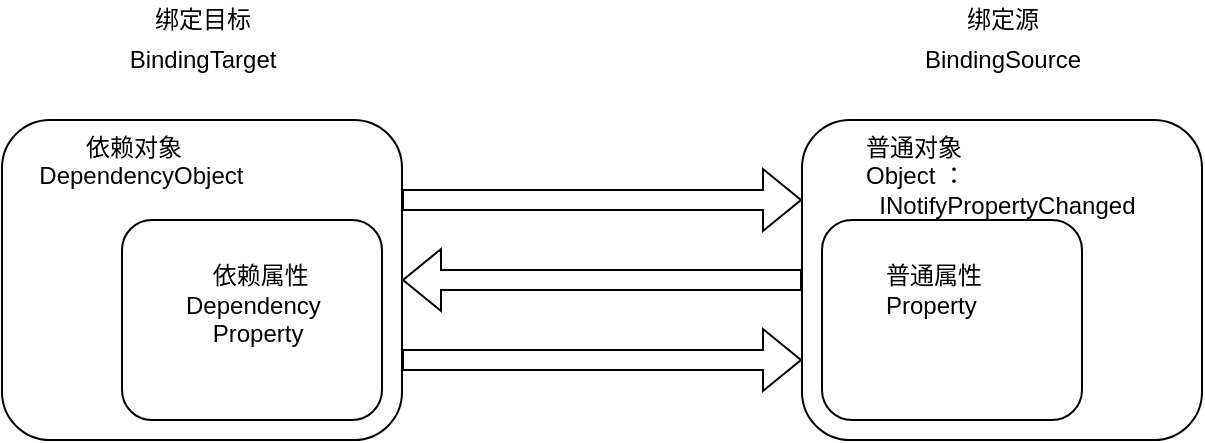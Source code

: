 <mxfile type="github" version="12.9.8" pages="14">
  <diagram id="eeqbbg8ScYCf5zG0aNKg" name="绑定目标">
    <mxGraphModel grid="1" dx="599" dy="412" gridSize="10" guides="1" tooltips="1" connect="1" arrows="1" fold="1" page="1" pageScale="1" pageWidth="1169" pageHeight="827" math="0" shadow="0">
      <root>
        <mxCell id="0" />
        <mxCell id="1" parent="0" />
        <mxCell id="K4hzTJGkmZJ6vhD9lkGe-1" value="绑定目标" parent="1" style="text;html=1;align=center;verticalAlign=middle;resizable=0;points=[];autosize=1;" vertex="1">
          <mxGeometry as="geometry" x="70" y="20" width="60" height="20" />
        </mxCell>
        <mxCell id="K4hzTJGkmZJ6vhD9lkGe-3" value="BindingTarget" parent="1" style="text;html=1;align=center;verticalAlign=middle;resizable=0;points=[];autosize=1;" vertex="1">
          <mxGeometry as="geometry" x="55" y="40" width="90" height="20" />
        </mxCell>
        <mxCell id="K4hzTJGkmZJ6vhD9lkGe-10" parent="1" style="edgeStyle=orthogonalEdgeStyle;rounded=0;orthogonalLoop=1;jettySize=auto;html=1;exitX=1;exitY=0.25;exitDx=0;exitDy=0;entryX=0;entryY=0.25;entryDx=0;entryDy=0;shape=flexArrow;" edge="1" source="K4hzTJGkmZJ6vhD9lkGe-4" target="K4hzTJGkmZJ6vhD9lkGe-6">
          <mxGeometry as="geometry" relative="1" />
        </mxCell>
        <mxCell id="K4hzTJGkmZJ6vhD9lkGe-12" parent="1" style="edgeStyle=orthogonalEdgeStyle;shape=flexArrow;rounded=0;orthogonalLoop=1;jettySize=auto;html=1;exitX=1;exitY=0.75;exitDx=0;exitDy=0;entryX=0;entryY=0.75;entryDx=0;entryDy=0;" edge="1" source="K4hzTJGkmZJ6vhD9lkGe-4" target="K4hzTJGkmZJ6vhD9lkGe-6">
          <mxGeometry as="geometry" relative="1" />
        </mxCell>
        <mxCell id="K4hzTJGkmZJ6vhD9lkGe-4" value="&amp;nbsp; &amp;nbsp; &amp;nbsp; &amp;nbsp; &amp;nbsp; &amp;nbsp; 依赖对象&lt;br&gt;&amp;nbsp; &amp;nbsp; &amp;nbsp;DependencyObject" parent="1" style="rounded=1;whiteSpace=wrap;html=1;align=left;verticalAlign=top;" vertex="1">
          <mxGeometry as="geometry" y="80" width="200" height="160" />
        </mxCell>
        <mxCell id="K4hzTJGkmZJ6vhD9lkGe-5" value="&amp;nbsp; &amp;nbsp; &amp;nbsp; &amp;nbsp; &amp;nbsp; &amp;nbsp; &amp;nbsp;&lt;br&gt;&amp;nbsp; &amp;nbsp; &amp;nbsp; &amp;nbsp; &amp;nbsp; &amp;nbsp; &amp;nbsp;依赖属性&lt;br&gt;&amp;nbsp; &amp;nbsp; &amp;nbsp; &amp;nbsp; &amp;nbsp;Dependency&lt;br&gt;&amp;nbsp; &amp;nbsp; &amp;nbsp; &amp;nbsp; &amp;nbsp; &amp;nbsp; &amp;nbsp;Property" parent="1" style="rounded=1;whiteSpace=wrap;html=1;align=left;verticalAlign=top;" vertex="1">
          <mxGeometry as="geometry" x="60" y="130" width="130" height="100" />
        </mxCell>
        <mxCell id="K4hzTJGkmZJ6vhD9lkGe-11" parent="1" style="edgeStyle=orthogonalEdgeStyle;shape=flexArrow;rounded=0;orthogonalLoop=1;jettySize=auto;html=1;exitX=0;exitY=0.5;exitDx=0;exitDy=0;entryX=1;entryY=0.5;entryDx=0;entryDy=0;" edge="1" source="K4hzTJGkmZJ6vhD9lkGe-6" target="K4hzTJGkmZJ6vhD9lkGe-4">
          <mxGeometry as="geometry" relative="1" />
        </mxCell>
        <mxCell id="K4hzTJGkmZJ6vhD9lkGe-6" value="&amp;nbsp; &amp;nbsp; &amp;nbsp; &amp;nbsp; &amp;nbsp;普通对象&lt;br&gt;&amp;nbsp; &amp;nbsp; &amp;nbsp; &amp;nbsp; &amp;nbsp;Object ：&lt;br&gt;&amp;nbsp; &amp;nbsp; &amp;nbsp; &amp;nbsp; &amp;nbsp; &amp;nbsp;INotifyPropertyChanged" parent="1" style="rounded=1;whiteSpace=wrap;html=1;align=left;verticalAlign=top;" vertex="1">
          <mxGeometry as="geometry" x="400" y="80" width="200" height="160" />
        </mxCell>
        <mxCell id="K4hzTJGkmZJ6vhD9lkGe-7" value="&amp;nbsp; &amp;nbsp; &amp;nbsp; &amp;nbsp; &amp;nbsp; &amp;nbsp; &amp;nbsp;&lt;br&gt;&amp;nbsp; &amp;nbsp; &amp;nbsp; &amp;nbsp; &amp;nbsp;普通属性&lt;br&gt;&amp;nbsp; &amp;nbsp; &amp;nbsp; &amp;nbsp; &amp;nbsp;Property" parent="1" style="rounded=1;whiteSpace=wrap;html=1;align=left;verticalAlign=top;" vertex="1">
          <mxGeometry as="geometry" x="410" y="130" width="130" height="100" />
        </mxCell>
        <mxCell id="K4hzTJGkmZJ6vhD9lkGe-8" value="绑定源" parent="1" style="text;html=1;align=center;verticalAlign=middle;resizable=0;points=[];autosize=1;" vertex="1">
          <mxGeometry as="geometry" x="475" y="20" width="50" height="20" />
        </mxCell>
        <mxCell id="K4hzTJGkmZJ6vhD9lkGe-9" value="BindingSource" parent="1" style="text;html=1;align=center;verticalAlign=middle;resizable=0;points=[];autosize=1;" vertex="1">
          <mxGeometry as="geometry" x="450" y="40" width="100" height="20" />
        </mxCell>
      </root>
    </mxGraphModel>
  </diagram>
  <diagram id="e0waaiOlorAQf-1UK0nA" name="仓库存储信息管理模块">
    <mxGraphModel grid="1" dx="599" dy="412" gridSize="10" guides="1" tooltips="1" connect="1" arrows="1" fold="1" page="1" pageScale="1" pageWidth="1169" pageHeight="827" math="0" shadow="0">
      <root>
        <mxCell id="PMX6HYAyWHX9HIxOQywM-0" />
        <mxCell id="PMX6HYAyWHX9HIxOQywM-1" parent="PMX6HYAyWHX9HIxOQywM-0" />
        <mxCell id="PMX6HYAyWHX9HIxOQywM-2" value="查询&lt;br&gt;样本&lt;br&gt;信息" parent="PMX6HYAyWHX9HIxOQywM-1" style="rounded=0;whiteSpace=wrap;html=1;align=center;" vertex="1">
          <mxGeometry as="geometry" y="120" width="40" height="80" />
        </mxCell>
        <mxCell id="PMX6HYAyWHX9HIxOQywM-13" parent="PMX6HYAyWHX9HIxOQywM-1" style="edgeStyle=orthogonalEdgeStyle;rounded=0;orthogonalLoop=1;jettySize=auto;html=1;exitX=0.5;exitY=0;exitDx=0;exitDy=0;endArrow=none;endFill=0;" edge="1" source="PMX6HYAyWHX9HIxOQywM-3">
          <mxGeometry as="geometry" relative="1">
            <mxPoint as="targetPoint" x="100" y="80" />
          </mxGeometry>
        </mxCell>
        <mxCell id="PMX6HYAyWHX9HIxOQywM-3" value="查询&lt;br&gt;货箱&lt;br&gt;信息" parent="PMX6HYAyWHX9HIxOQywM-1" style="rounded=0;whiteSpace=wrap;html=1;align=center;" vertex="1">
          <mxGeometry as="geometry" x="80" y="120" width="40" height="80" />
        </mxCell>
        <mxCell id="PMX6HYAyWHX9HIxOQywM-14" parent="PMX6HYAyWHX9HIxOQywM-1" style="edgeStyle=orthogonalEdgeStyle;rounded=0;orthogonalLoop=1;jettySize=auto;html=1;exitX=0.5;exitY=0;exitDx=0;exitDy=0;endArrow=none;endFill=0;" edge="1" source="PMX6HYAyWHX9HIxOQywM-4">
          <mxGeometry as="geometry" relative="1">
            <mxPoint as="targetPoint" x="180" y="80" />
          </mxGeometry>
        </mxCell>
        <mxCell id="PMX6HYAyWHX9HIxOQywM-4" value="查询&lt;br&gt;货架&lt;br&gt;信息&lt;span style=&quot;color: rgba(0 , 0 , 0 , 0) ; font-family: monospace ; font-size: 0px ; white-space: nowrap&quot;&gt;%3CmxGraphModel%3E%3Croot%3E%3CmxCell%20id%3D%220%22%2F%3E%3CmxCell%20id%3D%221%22%20parent%3D%220%22%2F%3E%3CmxCell%20id%3D%222%22%20value%3D%22%E6%9F%A5%E8%AF%A2%26lt%3Bbr%26gt%3B%E6%A0%B7%E5%93%81%26lt%3Bbr%26gt%3B%E4%BF%A1%E6%81%AF%22%20style%3D%22rounded%3D0%3BwhiteSpace%3Dwrap%3Bhtml%3D1%3Balign%3Dcenter%3B%22%20vertex%3D%221%22%20parent%3D%221%22%3E%3CmxGeometry%20y%3D%22120%22%20width%3D%2240%22%20height%3D%2280%22%20as%3D%22geometry%22%2F%3E%3C%2FmxCell%3E%3C%2Froot%3E%3C%2FmxGraphModel%3E&lt;/span&gt;" parent="PMX6HYAyWHX9HIxOQywM-1" style="rounded=0;whiteSpace=wrap;html=1;align=center;" vertex="1">
          <mxGeometry as="geometry" x="160" y="120" width="40" height="80" />
        </mxCell>
        <mxCell id="PMX6HYAyWHX9HIxOQywM-17" parent="PMX6HYAyWHX9HIxOQywM-1" style="edgeStyle=orthogonalEdgeStyle;rounded=0;orthogonalLoop=1;jettySize=auto;html=1;exitX=0.5;exitY=0;exitDx=0;exitDy=0;endArrow=none;endFill=0;" edge="1" source="PMX6HYAyWHX9HIxOQywM-5">
          <mxGeometry as="geometry" relative="1">
            <mxPoint as="targetPoint" x="260" y="80" />
          </mxGeometry>
        </mxCell>
        <mxCell id="PMX6HYAyWHX9HIxOQywM-18" parent="PMX6HYAyWHX9HIxOQywM-1" style="edgeStyle=orthogonalEdgeStyle;rounded=0;orthogonalLoop=1;jettySize=auto;html=1;exitX=0.5;exitY=1;exitDx=0;exitDy=0;entryX=0.5;entryY=0;entryDx=0;entryDy=0;endArrow=none;endFill=0;" edge="1" source="PMX6HYAyWHX9HIxOQywM-5" target="PMX6HYAyWHX9HIxOQywM-8">
          <mxGeometry as="geometry" relative="1" />
        </mxCell>
        <mxCell id="PMX6HYAyWHX9HIxOQywM-5" value="显示&lt;br&gt;样本&lt;br&gt;位置" parent="PMX6HYAyWHX9HIxOQywM-1" style="rounded=0;whiteSpace=wrap;html=1;align=center;" vertex="1">
          <mxGeometry as="geometry" x="240" y="120" width="40" height="80" />
        </mxCell>
        <mxCell id="PMX6HYAyWHX9HIxOQywM-16" parent="PMX6HYAyWHX9HIxOQywM-1" style="edgeStyle=orthogonalEdgeStyle;rounded=0;orthogonalLoop=1;jettySize=auto;html=1;exitX=0.5;exitY=0;exitDx=0;exitDy=0;endArrow=none;endFill=0;" edge="1" source="PMX6HYAyWHX9HIxOQywM-6">
          <mxGeometry as="geometry" relative="1">
            <mxPoint as="targetPoint" x="340" y="80" />
          </mxGeometry>
        </mxCell>
        <mxCell id="PMX6HYAyWHX9HIxOQywM-6" value="土壤&lt;br&gt;样本&lt;br&gt;入库" parent="PMX6HYAyWHX9HIxOQywM-1" style="rounded=0;whiteSpace=wrap;html=1;align=center;" vertex="1">
          <mxGeometry as="geometry" x="320" y="120" width="40" height="80" />
        </mxCell>
        <mxCell id="PMX6HYAyWHX9HIxOQywM-15" parent="PMX6HYAyWHX9HIxOQywM-1" style="edgeStyle=orthogonalEdgeStyle;rounded=0;orthogonalLoop=1;jettySize=auto;html=1;exitX=0.5;exitY=0;exitDx=0;exitDy=0;endArrow=none;endFill=0;" edge="1" source="PMX6HYAyWHX9HIxOQywM-7">
          <mxGeometry as="geometry" relative="1">
            <mxPoint as="targetPoint" x="220" y="40" />
          </mxGeometry>
        </mxCell>
        <mxCell id="PMX6HYAyWHX9HIxOQywM-7" value="土壤&lt;br&gt;样本&lt;br&gt;出库" parent="PMX6HYAyWHX9HIxOQywM-1" style="rounded=0;whiteSpace=wrap;html=1;align=center;" vertex="1">
          <mxGeometry as="geometry" x="400" y="120" width="40" height="80" />
        </mxCell>
        <mxCell id="PMX6HYAyWHX9HIxOQywM-8" value="位置&lt;br&gt;信息&lt;br&gt;显示" parent="PMX6HYAyWHX9HIxOQywM-1" style="rounded=0;whiteSpace=wrap;html=1;align=center;" vertex="1">
          <mxGeometry as="geometry" x="210" y="280" width="40" height="80" />
        </mxCell>
        <mxCell id="PMX6HYAyWHX9HIxOQywM-19" parent="PMX6HYAyWHX9HIxOQywM-1" style="edgeStyle=orthogonalEdgeStyle;rounded=0;orthogonalLoop=1;jettySize=auto;html=1;exitX=0.5;exitY=0;exitDx=0;exitDy=0;endArrow=none;endFill=0;" edge="1" source="PMX6HYAyWHX9HIxOQywM-9">
          <mxGeometry as="geometry" relative="1">
            <mxPoint as="targetPoint" x="260" y="200" />
          </mxGeometry>
        </mxCell>
        <mxCell id="PMX6HYAyWHX9HIxOQywM-9" value="位置&lt;br&gt;信息&lt;br&gt;3D&lt;br&gt;显示" parent="PMX6HYAyWHX9HIxOQywM-1" style="rounded=0;whiteSpace=wrap;html=1;align=center;" vertex="1">
          <mxGeometry as="geometry" x="270" y="280" width="40" height="80" />
        </mxCell>
        <mxCell id="PMX6HYAyWHX9HIxOQywM-11" parent="PMX6HYAyWHX9HIxOQywM-1" style="edgeStyle=orthogonalEdgeStyle;rounded=0;orthogonalLoop=1;jettySize=auto;html=1;exitX=0.5;exitY=1;exitDx=0;exitDy=0;entryX=0.5;entryY=0;entryDx=0;entryDy=0;endArrow=none;endFill=0;" edge="1" source="PMX6HYAyWHX9HIxOQywM-10" target="PMX6HYAyWHX9HIxOQywM-2">
          <mxGeometry as="geometry" relative="1" />
        </mxCell>
        <mxCell id="PMX6HYAyWHX9HIxOQywM-10" value="仓库存储信息管理模块" parent="PMX6HYAyWHX9HIxOQywM-1" style="rounded=0;whiteSpace=wrap;html=1;align=center;" vertex="1">
          <mxGeometry as="geometry" x="140" width="160" height="40" />
        </mxCell>
      </root>
    </mxGraphModel>
  </diagram>
  <diagram id="nyCgnlE4Q_8_xVyyCG6F" name="仓库存储信息管理模块 的副本">
    <mxGraphModel grid="1" dx="599" dy="412" gridSize="10" guides="1" tooltips="1" connect="1" arrows="1" fold="1" page="1" pageScale="1" pageWidth="1169" pageHeight="827" math="0" shadow="0">
      <root>
        <mxCell id="ZhUUgVdVpnAqIeWcAeCE-0" />
        <mxCell id="ZhUUgVdVpnAqIeWcAeCE-1" parent="ZhUUgVdVpnAqIeWcAeCE-0" />
        <mxCell id="ZhUUgVdVpnAqIeWcAeCE-2" value="查询&lt;br&gt;样本&lt;br&gt;信息" parent="ZhUUgVdVpnAqIeWcAeCE-1" style="rounded=0;whiteSpace=wrap;html=1;align=center;" vertex="1">
          <mxGeometry as="geometry" y="120" width="40" height="80" />
        </mxCell>
        <mxCell id="ZhUUgVdVpnAqIeWcAeCE-3" parent="ZhUUgVdVpnAqIeWcAeCE-1" style="edgeStyle=orthogonalEdgeStyle;rounded=0;orthogonalLoop=1;jettySize=auto;html=1;exitX=0.5;exitY=0;exitDx=0;exitDy=0;endArrow=none;endFill=0;" edge="1" source="ZhUUgVdVpnAqIeWcAeCE-4">
          <mxGeometry as="geometry" relative="1">
            <mxPoint as="targetPoint" x="100" y="80" />
          </mxGeometry>
        </mxCell>
        <mxCell id="ZhUUgVdVpnAqIeWcAeCE-4" value="查询&lt;br&gt;货箱&lt;br&gt;信息" parent="ZhUUgVdVpnAqIeWcAeCE-1" style="rounded=0;whiteSpace=wrap;html=1;align=center;" vertex="1">
          <mxGeometry as="geometry" x="80" y="120" width="40" height="80" />
        </mxCell>
        <mxCell id="ZhUUgVdVpnAqIeWcAeCE-5" parent="ZhUUgVdVpnAqIeWcAeCE-1" style="edgeStyle=orthogonalEdgeStyle;rounded=0;orthogonalLoop=1;jettySize=auto;html=1;exitX=0.5;exitY=0;exitDx=0;exitDy=0;endArrow=none;endFill=0;" edge="1" source="ZhUUgVdVpnAqIeWcAeCE-6">
          <mxGeometry as="geometry" relative="1">
            <mxPoint as="targetPoint" x="180" y="80" />
          </mxGeometry>
        </mxCell>
        <mxCell id="ZhUUgVdVpnAqIeWcAeCE-6" value="查询&lt;br&gt;货架&lt;br&gt;信息&lt;span style=&quot;color: rgba(0 , 0 , 0 , 0) ; font-family: monospace ; font-size: 0px ; white-space: nowrap&quot;&gt;%3CmxGraphModel%3E%3Croot%3E%3CmxCell%20id%3D%220%22%2F%3E%3CmxCell%20id%3D%221%22%20parent%3D%220%22%2F%3E%3CmxCell%20id%3D%222%22%20value%3D%22%E6%9F%A5%E8%AF%A2%26lt%3Bbr%26gt%3B%E6%A0%B7%E5%93%81%26lt%3Bbr%26gt%3B%E4%BF%A1%E6%81%AF%22%20style%3D%22rounded%3D0%3BwhiteSpace%3Dwrap%3Bhtml%3D1%3Balign%3Dcenter%3B%22%20vertex%3D%221%22%20parent%3D%221%22%3E%3CmxGeometry%20y%3D%22120%22%20width%3D%2240%22%20height%3D%2280%22%20as%3D%22geometry%22%2F%3E%3C%2FmxCell%3E%3C%2Froot%3E%3C%2FmxGraphModel%3E&lt;/span&gt;" parent="ZhUUgVdVpnAqIeWcAeCE-1" style="rounded=0;whiteSpace=wrap;html=1;align=center;" vertex="1">
          <mxGeometry as="geometry" x="160" y="120" width="40" height="80" />
        </mxCell>
        <mxCell id="ZhUUgVdVpnAqIeWcAeCE-7" parent="ZhUUgVdVpnAqIeWcAeCE-1" style="edgeStyle=orthogonalEdgeStyle;rounded=0;orthogonalLoop=1;jettySize=auto;html=1;exitX=0.5;exitY=0;exitDx=0;exitDy=0;endArrow=none;endFill=0;" edge="1" source="ZhUUgVdVpnAqIeWcAeCE-9">
          <mxGeometry as="geometry" relative="1">
            <mxPoint as="targetPoint" x="260" y="80" />
          </mxGeometry>
        </mxCell>
        <mxCell id="ZhUUgVdVpnAqIeWcAeCE-8" parent="ZhUUgVdVpnAqIeWcAeCE-1" style="edgeStyle=orthogonalEdgeStyle;rounded=0;orthogonalLoop=1;jettySize=auto;html=1;exitX=0.5;exitY=1;exitDx=0;exitDy=0;entryX=0.5;entryY=0;entryDx=0;entryDy=0;endArrow=none;endFill=0;" edge="1" source="ZhUUgVdVpnAqIeWcAeCE-9" target="ZhUUgVdVpnAqIeWcAeCE-14">
          <mxGeometry as="geometry" relative="1" />
        </mxCell>
        <mxCell id="ZhUUgVdVpnAqIeWcAeCE-9" value="显示&lt;br&gt;样本&lt;br&gt;位置" parent="ZhUUgVdVpnAqIeWcAeCE-1" style="rounded=0;whiteSpace=wrap;html=1;align=center;" vertex="1">
          <mxGeometry as="geometry" x="240" y="120" width="40" height="80" />
        </mxCell>
        <mxCell id="ZhUUgVdVpnAqIeWcAeCE-10" parent="ZhUUgVdVpnAqIeWcAeCE-1" style="edgeStyle=orthogonalEdgeStyle;rounded=0;orthogonalLoop=1;jettySize=auto;html=1;exitX=0.5;exitY=0;exitDx=0;exitDy=0;endArrow=none;endFill=0;" edge="1" source="ZhUUgVdVpnAqIeWcAeCE-11">
          <mxGeometry as="geometry" relative="1">
            <mxPoint as="targetPoint" x="340" y="80" />
          </mxGeometry>
        </mxCell>
        <mxCell id="ZhUUgVdVpnAqIeWcAeCE-11" value="土壤&lt;br&gt;样本&lt;br&gt;入库" parent="ZhUUgVdVpnAqIeWcAeCE-1" style="rounded=0;whiteSpace=wrap;html=1;align=center;" vertex="1">
          <mxGeometry as="geometry" x="320" y="120" width="40" height="80" />
        </mxCell>
        <mxCell id="ZhUUgVdVpnAqIeWcAeCE-12" parent="ZhUUgVdVpnAqIeWcAeCE-1" style="edgeStyle=orthogonalEdgeStyle;rounded=0;orthogonalLoop=1;jettySize=auto;html=1;exitX=0.5;exitY=0;exitDx=0;exitDy=0;endArrow=none;endFill=0;" edge="1" source="ZhUUgVdVpnAqIeWcAeCE-13">
          <mxGeometry as="geometry" relative="1">
            <mxPoint as="targetPoint" x="220" y="40" />
          </mxGeometry>
        </mxCell>
        <mxCell id="ZhUUgVdVpnAqIeWcAeCE-13" value="土壤&lt;br&gt;样本&lt;br&gt;出库" parent="ZhUUgVdVpnAqIeWcAeCE-1" style="rounded=0;whiteSpace=wrap;html=1;align=center;" vertex="1">
          <mxGeometry as="geometry" x="400" y="120" width="40" height="80" />
        </mxCell>
        <mxCell id="ZhUUgVdVpnAqIeWcAeCE-14" value="位置&lt;br&gt;信息&lt;br&gt;显示" parent="ZhUUgVdVpnAqIeWcAeCE-1" style="rounded=0;whiteSpace=wrap;html=1;align=center;" vertex="1">
          <mxGeometry as="geometry" x="210" y="280" width="40" height="80" />
        </mxCell>
        <mxCell id="ZhUUgVdVpnAqIeWcAeCE-15" parent="ZhUUgVdVpnAqIeWcAeCE-1" style="edgeStyle=orthogonalEdgeStyle;rounded=0;orthogonalLoop=1;jettySize=auto;html=1;exitX=0.5;exitY=0;exitDx=0;exitDy=0;endArrow=none;endFill=0;" edge="1" source="ZhUUgVdVpnAqIeWcAeCE-16">
          <mxGeometry as="geometry" relative="1">
            <mxPoint as="targetPoint" x="260" y="200" />
          </mxGeometry>
        </mxCell>
        <mxCell id="ZhUUgVdVpnAqIeWcAeCE-16" value="位置&lt;br&gt;信息&lt;br&gt;3D&lt;br&gt;显示" parent="ZhUUgVdVpnAqIeWcAeCE-1" style="rounded=0;whiteSpace=wrap;html=1;align=center;" vertex="1">
          <mxGeometry as="geometry" x="270" y="280" width="40" height="80" />
        </mxCell>
        <mxCell id="ZhUUgVdVpnAqIeWcAeCE-17" parent="ZhUUgVdVpnAqIeWcAeCE-1" style="edgeStyle=orthogonalEdgeStyle;rounded=0;orthogonalLoop=1;jettySize=auto;html=1;exitX=0.5;exitY=1;exitDx=0;exitDy=0;entryX=0.5;entryY=0;entryDx=0;entryDy=0;endArrow=none;endFill=0;" edge="1" source="ZhUUgVdVpnAqIeWcAeCE-18" target="ZhUUgVdVpnAqIeWcAeCE-2">
          <mxGeometry as="geometry" relative="1" />
        </mxCell>
        <mxCell id="ZhUUgVdVpnAqIeWcAeCE-18" value="仓库存储信息管理模块" parent="ZhUUgVdVpnAqIeWcAeCE-1" style="rounded=0;whiteSpace=wrap;html=1;align=center;" vertex="1">
          <mxGeometry as="geometry" x="140" width="160" height="40" />
        </mxCell>
      </root>
    </mxGraphModel>
  </diagram>
  <diagram id="gF2N7CTiyIgHl5YsRbTx" name="样品信息借出管理模块">
    <mxGraphModel grid="1" dx="599" dy="412" gridSize="10" guides="1" tooltips="1" connect="1" arrows="1" fold="1" page="1" pageScale="1" pageWidth="1169" pageHeight="827" math="0" shadow="0">
      <root>
        <mxCell id="nibBA06wig0-snlMtLil-0" />
        <mxCell id="nibBA06wig0-snlMtLil-1" parent="nibBA06wig0-snlMtLil-0" />
        <mxCell id="OuEWBvMzxqm6FkGFGAbK-0" value="查询&lt;br&gt;样本&lt;br&gt;信息" parent="nibBA06wig0-snlMtLil-1" style="rounded=0;whiteSpace=wrap;html=1;align=center;" vertex="1">
          <mxGeometry as="geometry" y="120" width="40" height="80" />
        </mxCell>
        <mxCell id="OuEWBvMzxqm6FkGFGAbK-8" parent="nibBA06wig0-snlMtLil-1" style="edgeStyle=orthogonalEdgeStyle;rounded=0;orthogonalLoop=1;jettySize=auto;html=1;exitX=0.5;exitY=0;exitDx=0;exitDy=0;endArrow=none;endFill=0;" edge="1" source="OuEWBvMzxqm6FkGFGAbK-1">
          <mxGeometry as="geometry" relative="1">
            <mxPoint as="targetPoint" x="140" y="40" />
          </mxGeometry>
        </mxCell>
        <mxCell id="OuEWBvMzxqm6FkGFGAbK-1" value="借出&lt;br&gt;土壤&lt;br&gt;样本" parent="nibBA06wig0-snlMtLil-1" style="rounded=0;whiteSpace=wrap;html=1;align=center;" vertex="1">
          <mxGeometry as="geometry" x="120" y="120" width="40" height="80" />
        </mxCell>
        <mxCell id="OuEWBvMzxqm6FkGFGAbK-9" parent="nibBA06wig0-snlMtLil-1" style="edgeStyle=orthogonalEdgeStyle;rounded=0;orthogonalLoop=1;jettySize=auto;html=1;exitX=0.5;exitY=0;exitDx=0;exitDy=0;endArrow=none;endFill=0;" edge="1" source="OuEWBvMzxqm6FkGFGAbK-2">
          <mxGeometry as="geometry" relative="1">
            <mxPoint as="targetPoint" x="140" y="40" />
          </mxGeometry>
        </mxCell>
        <mxCell id="OuEWBvMzxqm6FkGFGAbK-10" parent="nibBA06wig0-snlMtLil-1" style="edgeStyle=orthogonalEdgeStyle;rounded=0;orthogonalLoop=1;jettySize=auto;html=1;exitX=0.5;exitY=1;exitDx=0;exitDy=0;entryX=0.5;entryY=0;entryDx=0;entryDy=0;endArrow=none;endFill=0;" edge="1" source="OuEWBvMzxqm6FkGFGAbK-2" target="OuEWBvMzxqm6FkGFGAbK-4">
          <mxGeometry as="geometry" relative="1" />
        </mxCell>
        <mxCell id="OuEWBvMzxqm6FkGFGAbK-2" value="借出&lt;br&gt;记录&lt;br&gt;管理" parent="nibBA06wig0-snlMtLil-1" style="rounded=0;whiteSpace=wrap;html=1;align=center;" vertex="1">
          <mxGeometry as="geometry" x="240" y="120" width="40" height="80" />
        </mxCell>
        <mxCell id="OuEWBvMzxqm6FkGFGAbK-11" parent="nibBA06wig0-snlMtLil-1" style="edgeStyle=orthogonalEdgeStyle;rounded=0;orthogonalLoop=1;jettySize=auto;html=1;exitX=0.5;exitY=0;exitDx=0;exitDy=0;endArrow=none;endFill=0;" edge="1" source="OuEWBvMzxqm6FkGFGAbK-3">
          <mxGeometry as="geometry" relative="1">
            <mxPoint as="targetPoint" x="260" y="200" />
          </mxGeometry>
        </mxCell>
        <mxCell id="OuEWBvMzxqm6FkGFGAbK-3" value="删除&lt;br&gt;借出&lt;br&gt;记录" parent="nibBA06wig0-snlMtLil-1" style="rounded=0;whiteSpace=wrap;html=1;align=center;" vertex="1">
          <mxGeometry as="geometry" x="240" y="280" width="40" height="80" />
        </mxCell>
        <mxCell id="OuEWBvMzxqm6FkGFGAbK-4" value="查询&lt;br&gt;借出&lt;br&gt;记录" parent="nibBA06wig0-snlMtLil-1" style="rounded=0;whiteSpace=wrap;html=1;align=center;" vertex="1">
          <mxGeometry as="geometry" x="180" y="280" width="40" height="80" />
        </mxCell>
        <mxCell id="OuEWBvMzxqm6FkGFGAbK-12" parent="nibBA06wig0-snlMtLil-1" style="edgeStyle=orthogonalEdgeStyle;rounded=0;orthogonalLoop=1;jettySize=auto;html=1;exitX=0.5;exitY=0;exitDx=0;exitDy=0;entryX=0.5;entryY=1;entryDx=0;entryDy=0;endArrow=none;endFill=0;" edge="1" source="OuEWBvMzxqm6FkGFGAbK-5" target="OuEWBvMzxqm6FkGFGAbK-2">
          <mxGeometry as="geometry" relative="1" />
        </mxCell>
        <mxCell id="OuEWBvMzxqm6FkGFGAbK-5" value="修改&lt;br&gt;借出&lt;br&gt;记录" parent="nibBA06wig0-snlMtLil-1" style="rounded=0;whiteSpace=wrap;html=1;align=center;" vertex="1">
          <mxGeometry as="geometry" x="300" y="280" width="40" height="80" />
        </mxCell>
        <mxCell id="OuEWBvMzxqm6FkGFGAbK-7" parent="nibBA06wig0-snlMtLil-1" style="edgeStyle=orthogonalEdgeStyle;rounded=0;orthogonalLoop=1;jettySize=auto;html=1;exitX=0.5;exitY=1;exitDx=0;exitDy=0;entryX=0.5;entryY=0;entryDx=0;entryDy=0;endArrow=none;endFill=0;" edge="1" source="OuEWBvMzxqm6FkGFGAbK-6" target="OuEWBvMzxqm6FkGFGAbK-0">
          <mxGeometry as="geometry" relative="1" />
        </mxCell>
        <mxCell id="OuEWBvMzxqm6FkGFGAbK-6" value="样本信息借出管理模块" parent="nibBA06wig0-snlMtLil-1" style="rounded=0;whiteSpace=wrap;html=1;align=center;" vertex="1">
          <mxGeometry as="geometry" x="70" width="140" height="40" />
        </mxCell>
      </root>
    </mxGraphModel>
  </diagram>
  <diagram id="r4TvuC4aiMf6C9OE6-1j" name="土壤样品库管理系统">
    <mxGraphModel grid="1" dx="599" dy="412" gridSize="10" guides="1" tooltips="1" connect="1" arrows="1" fold="1" page="1" pageScale="1" pageWidth="1169" pageHeight="827" math="0" shadow="0">
      <root>
        <mxCell id="mNuRpi-Y55zXEyKoLXDD-0" />
        <mxCell id="mNuRpi-Y55zXEyKoLXDD-1" parent="mNuRpi-Y55zXEyKoLXDD-0" />
        <mxCell id="dTrc3mqz48sjtZ1OqrxU-0" value="土壤样&lt;br&gt;本信息&lt;br&gt;管理" parent="mNuRpi-Y55zXEyKoLXDD-1" style="rounded=0;whiteSpace=wrap;html=1;align=center;" vertex="1">
          <mxGeometry as="geometry" y="120" width="50" height="90" />
        </mxCell>
        <mxCell id="dTrc3mqz48sjtZ1OqrxU-10" parent="mNuRpi-Y55zXEyKoLXDD-1" style="edgeStyle=orthogonalEdgeStyle;rounded=0;orthogonalLoop=1;jettySize=auto;html=1;exitX=0.5;exitY=0;exitDx=0;exitDy=0;endArrow=none;endFill=0;" edge="1" source="dTrc3mqz48sjtZ1OqrxU-1">
          <mxGeometry as="geometry" relative="1">
            <mxPoint as="targetPoint" x="115" y="80" />
          </mxGeometry>
        </mxCell>
        <mxCell id="dTrc3mqz48sjtZ1OqrxU-1" value="仓库存&lt;br&gt;储信息&lt;br&gt;管理" parent="mNuRpi-Y55zXEyKoLXDD-1" style="rounded=0;whiteSpace=wrap;html=1;align=center;" vertex="1">
          <mxGeometry as="geometry" x="90" y="120" width="50" height="90" />
        </mxCell>
        <mxCell id="dTrc3mqz48sjtZ1OqrxU-11" parent="mNuRpi-Y55zXEyKoLXDD-1" style="edgeStyle=orthogonalEdgeStyle;rounded=0;orthogonalLoop=1;jettySize=auto;html=1;exitX=0.5;exitY=0;exitDx=0;exitDy=0;endArrow=none;endFill=0;" edge="1" source="dTrc3mqz48sjtZ1OqrxU-2">
          <mxGeometry as="geometry" relative="1">
            <mxPoint as="targetPoint" x="205" y="80" />
          </mxGeometry>
        </mxCell>
        <mxCell id="dTrc3mqz48sjtZ1OqrxU-2" value="样本借&lt;br&gt;出信息&lt;br&gt;管理" parent="mNuRpi-Y55zXEyKoLXDD-1" style="rounded=0;whiteSpace=wrap;html=1;align=center;" vertex="1">
          <mxGeometry as="geometry" x="180" y="120" width="50" height="90" />
        </mxCell>
        <mxCell id="dTrc3mqz48sjtZ1OqrxU-12" parent="mNuRpi-Y55zXEyKoLXDD-1" style="edgeStyle=orthogonalEdgeStyle;rounded=0;orthogonalLoop=1;jettySize=auto;html=1;exitX=0.5;exitY=0;exitDx=0;exitDy=0;endArrow=none;endFill=0;" edge="1" source="dTrc3mqz48sjtZ1OqrxU-4">
          <mxGeometry as="geometry" relative="1">
            <mxPoint as="targetPoint" x="295" y="80" />
          </mxGeometry>
        </mxCell>
        <mxCell id="dTrc3mqz48sjtZ1OqrxU-4" value="货箱/货架信息&lt;br&gt;管理" parent="mNuRpi-Y55zXEyKoLXDD-1" style="rounded=0;whiteSpace=wrap;html=1;align=center;" vertex="1">
          <mxGeometry as="geometry" x="270" y="120" width="50" height="90" />
        </mxCell>
        <mxCell id="dTrc3mqz48sjtZ1OqrxU-13" parent="mNuRpi-Y55zXEyKoLXDD-1" style="edgeStyle=orthogonalEdgeStyle;rounded=0;orthogonalLoop=1;jettySize=auto;html=1;exitX=0.5;exitY=0;exitDx=0;exitDy=0;endArrow=none;endFill=0;" edge="1" source="dTrc3mqz48sjtZ1OqrxU-5">
          <mxGeometry as="geometry" relative="1">
            <mxPoint as="targetPoint" x="385" y="80" />
          </mxGeometry>
        </mxCell>
        <mxCell id="dTrc3mqz48sjtZ1OqrxU-5" value="3D&lt;br&gt;样本库" parent="mNuRpi-Y55zXEyKoLXDD-1" style="rounded=0;whiteSpace=wrap;html=1;align=center;" vertex="1">
          <mxGeometry as="geometry" x="360" y="120" width="50" height="90" />
        </mxCell>
        <mxCell id="dTrc3mqz48sjtZ1OqrxU-6" value="样本库&lt;br&gt;维护信息管理" parent="mNuRpi-Y55zXEyKoLXDD-1" style="rounded=0;whiteSpace=wrap;html=1;align=center;" vertex="1">
          <mxGeometry as="geometry" x="450" y="120" width="50" height="90" />
        </mxCell>
        <mxCell id="dTrc3mqz48sjtZ1OqrxU-8" parent="mNuRpi-Y55zXEyKoLXDD-1" style="edgeStyle=orthogonalEdgeStyle;rounded=0;orthogonalLoop=1;jettySize=auto;html=1;exitX=0.5;exitY=1;exitDx=0;exitDy=0;entryX=0.5;entryY=0;entryDx=0;entryDy=0;endArrow=none;endFill=0;" edge="1" source="dTrc3mqz48sjtZ1OqrxU-7" target="dTrc3mqz48sjtZ1OqrxU-0">
          <mxGeometry as="geometry" relative="1" />
        </mxCell>
        <mxCell id="dTrc3mqz48sjtZ1OqrxU-9" parent="mNuRpi-Y55zXEyKoLXDD-1" style="edgeStyle=orthogonalEdgeStyle;rounded=0;orthogonalLoop=1;jettySize=auto;html=1;exitX=0.5;exitY=1;exitDx=0;exitDy=0;entryX=0.5;entryY=0;entryDx=0;entryDy=0;endArrow=none;endFill=0;" edge="1" source="dTrc3mqz48sjtZ1OqrxU-7" target="dTrc3mqz48sjtZ1OqrxU-6">
          <mxGeometry as="geometry" relative="1" />
        </mxCell>
        <mxCell id="dTrc3mqz48sjtZ1OqrxU-7" value="土壤仓库管理系统" parent="mNuRpi-Y55zXEyKoLXDD-1" style="rounded=0;whiteSpace=wrap;html=1;align=center;" vertex="1">
          <mxGeometry as="geometry" x="180" width="140" height="40" />
        </mxCell>
      </root>
    </mxGraphModel>
  </diagram>
  <diagram id="mbf6WhRM2NTEDNHj5MEB" name="3D样品库模块">
    <mxGraphModel grid="1" dx="599" dy="412" gridSize="10" guides="1" tooltips="1" connect="1" arrows="1" fold="1" page="1" pageScale="1" pageWidth="1169" pageHeight="827" math="0" shadow="0">
      <root>
        <mxCell id="RiPgaoNaGi_C0Jhd2C0w-0" />
        <mxCell id="RiPgaoNaGi_C0Jhd2C0w-1" parent="RiPgaoNaGi_C0Jhd2C0w-0" />
        <mxCell id="1LqRxv6hhNVIduOCJxWd-0" value="土壤&lt;br&gt;样本&lt;br&gt;位置&lt;br&gt;查询" parent="RiPgaoNaGi_C0Jhd2C0w-1" style="rounded=0;whiteSpace=wrap;html=1;align=center;" vertex="1">
          <mxGeometry as="geometry" y="160" width="40" height="100" />
        </mxCell>
        <mxCell id="1LqRxv6hhNVIduOCJxWd-7" parent="RiPgaoNaGi_C0Jhd2C0w-1" style="edgeStyle=orthogonalEdgeStyle;rounded=0;orthogonalLoop=1;jettySize=auto;html=1;exitX=0.5;exitY=0;exitDx=0;exitDy=0;endArrow=none;endFill=0;entryX=0.5;entryY=1;entryDx=0;entryDy=0;" edge="1" source="1LqRxv6hhNVIduOCJxWd-1" target="1LqRxv6hhNVIduOCJxWd-3">
          <mxGeometry as="geometry" relative="1">
            <mxPoint as="targetPoint" x="80" y="120" />
          </mxGeometry>
        </mxCell>
        <mxCell id="1LqRxv6hhNVIduOCJxWd-1" value="样本&lt;br&gt;状态&lt;br&gt;显示" parent="RiPgaoNaGi_C0Jhd2C0w-1" style="rounded=0;whiteSpace=wrap;html=1;align=center;" vertex="1">
          <mxGeometry as="geometry" x="70" y="160" width="40" height="100" />
        </mxCell>
        <mxCell id="1LqRxv6hhNVIduOCJxWd-2" value="点击&lt;br&gt;显示&lt;br&gt;位置&lt;br&gt;信息" parent="RiPgaoNaGi_C0Jhd2C0w-1" style="rounded=0;whiteSpace=wrap;html=1;align=center;" vertex="1">
          <mxGeometry as="geometry" x="140" y="160" width="40" height="100" />
        </mxCell>
        <mxCell id="1LqRxv6hhNVIduOCJxWd-4" parent="RiPgaoNaGi_C0Jhd2C0w-1" style="edgeStyle=orthogonalEdgeStyle;rounded=0;orthogonalLoop=1;jettySize=auto;html=1;exitX=0.5;exitY=1;exitDx=0;exitDy=0;entryX=0.5;entryY=0;entryDx=0;entryDy=0;endArrow=none;endFill=0;" edge="1" source="1LqRxv6hhNVIduOCJxWd-3" target="1LqRxv6hhNVIduOCJxWd-0">
          <mxGeometry as="geometry" relative="1" />
        </mxCell>
        <mxCell id="1LqRxv6hhNVIduOCJxWd-6" parent="RiPgaoNaGi_C0Jhd2C0w-1" style="edgeStyle=orthogonalEdgeStyle;rounded=0;orthogonalLoop=1;jettySize=auto;html=1;exitX=0.5;exitY=1;exitDx=0;exitDy=0;entryX=0.5;entryY=0;entryDx=0;entryDy=0;endArrow=none;endFill=0;" edge="1" source="1LqRxv6hhNVIduOCJxWd-3" target="1LqRxv6hhNVIduOCJxWd-2">
          <mxGeometry as="geometry" relative="1" />
        </mxCell>
        <mxCell id="1LqRxv6hhNVIduOCJxWd-3" value="仓库展示" parent="RiPgaoNaGi_C0Jhd2C0w-1" style="rounded=0;whiteSpace=wrap;html=1;align=center;" vertex="1">
          <mxGeometry as="geometry" x="20" y="80" width="140" height="40" />
        </mxCell>
        <mxCell id="1LqRxv6hhNVIduOCJxWd-8" value="样本&lt;br&gt;信息&lt;br&gt;查询" parent="RiPgaoNaGi_C0Jhd2C0w-1" style="rounded=0;whiteSpace=wrap;html=1;align=center;" vertex="1">
          <mxGeometry as="geometry" x="260" y="160" width="40" height="100" />
        </mxCell>
        <mxCell id="1LqRxv6hhNVIduOCJxWd-9" parent="RiPgaoNaGi_C0Jhd2C0w-1" style="edgeStyle=orthogonalEdgeStyle;rounded=0;orthogonalLoop=1;jettySize=auto;html=1;exitX=0.5;exitY=0;exitDx=0;exitDy=0;endArrow=none;endFill=0;entryX=0.5;entryY=1;entryDx=0;entryDy=0;" edge="1" source="1LqRxv6hhNVIduOCJxWd-10" target="1LqRxv6hhNVIduOCJxWd-14">
          <mxGeometry as="geometry" relative="1">
            <mxPoint as="targetPoint" x="320" y="120" />
          </mxGeometry>
        </mxCell>
        <mxCell id="1LqRxv6hhNVIduOCJxWd-18" parent="RiPgaoNaGi_C0Jhd2C0w-1" style="edgeStyle=orthogonalEdgeStyle;rounded=0;orthogonalLoop=1;jettySize=auto;html=1;exitX=0.5;exitY=1;exitDx=0;exitDy=0;entryX=0.5;entryY=0;entryDx=0;entryDy=0;endArrow=none;endFill=0;" edge="1" source="1LqRxv6hhNVIduOCJxWd-10" target="1LqRxv6hhNVIduOCJxWd-16">
          <mxGeometry as="geometry" relative="1" />
        </mxCell>
        <mxCell id="1LqRxv6hhNVIduOCJxWd-10" value="镜头&lt;br&gt;控制" parent="RiPgaoNaGi_C0Jhd2C0w-1" style="rounded=0;whiteSpace=wrap;html=1;align=center;" vertex="1">
          <mxGeometry as="geometry" x="330" y="160" width="40" height="100" />
        </mxCell>
        <mxCell id="1LqRxv6hhNVIduOCJxWd-11" value="键盘&lt;br&gt;控制&lt;br&gt;移动" parent="RiPgaoNaGi_C0Jhd2C0w-1" style="rounded=0;whiteSpace=wrap;html=1;align=center;" vertex="1">
          <mxGeometry as="geometry" x="400" y="160" width="40" height="100" />
        </mxCell>
        <mxCell id="1LqRxv6hhNVIduOCJxWd-12" parent="RiPgaoNaGi_C0Jhd2C0w-1" style="edgeStyle=orthogonalEdgeStyle;rounded=0;orthogonalLoop=1;jettySize=auto;html=1;exitX=0.5;exitY=1;exitDx=0;exitDy=0;entryX=0.5;entryY=0;entryDx=0;entryDy=0;endArrow=none;endFill=0;" edge="1" source="1LqRxv6hhNVIduOCJxWd-14" target="1LqRxv6hhNVIduOCJxWd-8">
          <mxGeometry as="geometry" relative="1" />
        </mxCell>
        <mxCell id="1LqRxv6hhNVIduOCJxWd-13" parent="RiPgaoNaGi_C0Jhd2C0w-1" style="edgeStyle=orthogonalEdgeStyle;rounded=0;orthogonalLoop=1;jettySize=auto;html=1;exitX=0.5;exitY=1;exitDx=0;exitDy=0;entryX=0.5;entryY=0;entryDx=0;entryDy=0;endArrow=none;endFill=0;" edge="1" source="1LqRxv6hhNVIduOCJxWd-14" target="1LqRxv6hhNVIduOCJxWd-11">
          <mxGeometry as="geometry" relative="1" />
        </mxCell>
        <mxCell id="1LqRxv6hhNVIduOCJxWd-23" parent="RiPgaoNaGi_C0Jhd2C0w-1" style="edgeStyle=orthogonalEdgeStyle;rounded=0;orthogonalLoop=1;jettySize=auto;html=1;exitX=0.5;exitY=0;exitDx=0;exitDy=0;endArrow=none;endFill=0;" edge="1" source="1LqRxv6hhNVIduOCJxWd-14">
          <mxGeometry as="geometry" relative="1">
            <mxPoint as="targetPoint" x="220" y="40" />
          </mxGeometry>
        </mxCell>
        <mxCell id="1LqRxv6hhNVIduOCJxWd-14" value="其他" parent="RiPgaoNaGi_C0Jhd2C0w-1" style="rounded=0;whiteSpace=wrap;html=1;align=center;" vertex="1">
          <mxGeometry as="geometry" x="280" y="80" width="140" height="40" />
        </mxCell>
        <mxCell id="1LqRxv6hhNVIduOCJxWd-20" parent="RiPgaoNaGi_C0Jhd2C0w-1" style="edgeStyle=orthogonalEdgeStyle;rounded=0;orthogonalLoop=1;jettySize=auto;html=1;exitX=0.5;exitY=0;exitDx=0;exitDy=0;endArrow=none;endFill=0;" edge="1" source="1LqRxv6hhNVIduOCJxWd-15">
          <mxGeometry as="geometry" relative="1">
            <mxPoint as="targetPoint" x="350" y="260" />
          </mxGeometry>
        </mxCell>
        <mxCell id="1LqRxv6hhNVIduOCJxWd-15" value="镜头&lt;br&gt;切换&lt;br&gt;与&lt;br&gt;锁定" parent="RiPgaoNaGi_C0Jhd2C0w-1" style="rounded=0;whiteSpace=wrap;html=1;align=center;" vertex="1">
          <mxGeometry as="geometry" x="330" y="300" width="40" height="100" />
        </mxCell>
        <mxCell id="1LqRxv6hhNVIduOCJxWd-16" value="第一&lt;br&gt;人称&lt;br&gt;视角&lt;br&gt;镜头" parent="RiPgaoNaGi_C0Jhd2C0w-1" style="rounded=0;whiteSpace=wrap;html=1;align=center;" vertex="1">
          <mxGeometry as="geometry" x="280" y="300" width="40" height="100" />
        </mxCell>
        <mxCell id="1LqRxv6hhNVIduOCJxWd-19" parent="RiPgaoNaGi_C0Jhd2C0w-1" style="edgeStyle=orthogonalEdgeStyle;rounded=0;orthogonalLoop=1;jettySize=auto;html=1;exitX=0.5;exitY=0;exitDx=0;exitDy=0;endArrow=none;endFill=0;" edge="1" source="1LqRxv6hhNVIduOCJxWd-17">
          <mxGeometry as="geometry" relative="1">
            <mxPoint as="targetPoint" x="350" y="260" />
          </mxGeometry>
        </mxCell>
        <mxCell id="1LqRxv6hhNVIduOCJxWd-17" value="第三&lt;br&gt;人称&lt;br&gt;视角&lt;br&gt;镜头" parent="RiPgaoNaGi_C0Jhd2C0w-1" style="rounded=0;whiteSpace=wrap;html=1;align=center;" vertex="1">
          <mxGeometry as="geometry" x="380" y="300" width="40" height="100" />
        </mxCell>
        <mxCell id="1LqRxv6hhNVIduOCJxWd-22" parent="RiPgaoNaGi_C0Jhd2C0w-1" style="edgeStyle=orthogonalEdgeStyle;rounded=0;orthogonalLoop=1;jettySize=auto;html=1;exitX=0.5;exitY=1;exitDx=0;exitDy=0;entryX=0.5;entryY=0;entryDx=0;entryDy=0;endArrow=none;endFill=0;" edge="1" source="1LqRxv6hhNVIduOCJxWd-21" target="1LqRxv6hhNVIduOCJxWd-3">
          <mxGeometry as="geometry" relative="1" />
        </mxCell>
        <mxCell id="1LqRxv6hhNVIduOCJxWd-21" value="3D样本库模块" parent="RiPgaoNaGi_C0Jhd2C0w-1" style="rounded=0;whiteSpace=wrap;html=1;align=center;" vertex="1">
          <mxGeometry as="geometry" x="150" width="140" height="40" />
        </mxCell>
      </root>
    </mxGraphModel>
  </diagram>
  <diagram id="R75E2dA-rUNVN59SoHnP" name="货箱/货架信息管理模块">
    <mxGraphModel grid="1" dx="599" dy="412" gridSize="10" guides="1" tooltips="1" connect="1" arrows="1" fold="1" page="1" pageScale="1" pageWidth="1169" pageHeight="827" math="0" shadow="0">
      <root>
        <mxCell id="m7oSo4LzK_TZi_biRDXN-0" />
        <mxCell id="m7oSo4LzK_TZi_biRDXN-1" parent="m7oSo4LzK_TZi_biRDXN-0" />
        <mxCell id="RtjIfy8MWFrnfHzLf8ih-0" value="查询&lt;br&gt;货箱&lt;br&gt;信息" parent="m7oSo4LzK_TZi_biRDXN-1" style="rounded=0;whiteSpace=wrap;html=1;align=center;" vertex="1">
          <mxGeometry as="geometry" y="160" width="40" height="100" />
        </mxCell>
        <mxCell id="X55gFmZn1Qjl1Nq0Dmi5-9" parent="m7oSo4LzK_TZi_biRDXN-1" style="edgeStyle=orthogonalEdgeStyle;rounded=0;orthogonalLoop=1;jettySize=auto;html=1;exitX=0.5;exitY=0;exitDx=0;exitDy=0;endArrow=none;endFill=0;" edge="1" source="RtjIfy8MWFrnfHzLf8ih-1">
          <mxGeometry as="geometry" relative="1">
            <mxPoint as="targetPoint" x="80" y="140" />
          </mxGeometry>
        </mxCell>
        <mxCell id="RtjIfy8MWFrnfHzLf8ih-1" value="添加&lt;br&gt;货箱&lt;br&gt;信息&lt;span style=&quot;color: rgba(0 , 0 , 0 , 0) ; font-family: monospace ; font-size: 0px ; white-space: nowrap&quot;&gt;%3CmxGraphModel%3E%3Croot%3E%3CmxCell%20id%3D%220%22%2F%3E%3CmxCell%20id%3D%221%22%20parent%3D%220%22%2F%3E%3CmxCell%20id%3D%222%22%20value%3D%22%E5%9C%9F%E5%A3%A4%26lt%3Bbr%26gt%3B%E6%A0%B7%E5%93%81%26lt%3Bbr%26gt%3B%E4%BD%8D%E7%BD%AE%26lt%3Bbr%26gt%3B%E6%98%BE%E7%A4%BA%22%20style%3D%22rounded%3D0%3BwhiteSpace%3Dwrap%3Bhtml%3D1%3Balign%3Dcenter%3B%22%20vertex%3D%221%22%20parent%3D%221%22%3E%3CmxGeometry%20y%3D%22160%22%20width%3D%2240%22%20height%3D%22100%22%20as%3D%22geometry%22%2F%3E%3C%2FmxCell%3E%3C%2Froot%3E%3C%2FmxGraphModel%3E&lt;/span&gt;" parent="m7oSo4LzK_TZi_biRDXN-1" style="rounded=0;whiteSpace=wrap;html=1;align=center;" vertex="1">
          <mxGeometry as="geometry" x="60" y="160" width="40" height="100" />
        </mxCell>
        <mxCell id="X55gFmZn1Qjl1Nq0Dmi5-8" parent="m7oSo4LzK_TZi_biRDXN-1" style="edgeStyle=orthogonalEdgeStyle;rounded=0;orthogonalLoop=1;jettySize=auto;html=1;exitX=0.5;exitY=0;exitDx=0;exitDy=0;endArrow=none;endFill=0;" edge="1" source="RtjIfy8MWFrnfHzLf8ih-2">
          <mxGeometry as="geometry" relative="1">
            <mxPoint as="targetPoint" x="140" y="140" />
          </mxGeometry>
        </mxCell>
        <mxCell id="RtjIfy8MWFrnfHzLf8ih-2" value="修改&lt;br&gt;货箱&lt;br&gt;信息" parent="m7oSo4LzK_TZi_biRDXN-1" style="rounded=0;whiteSpace=wrap;html=1;align=center;" vertex="1">
          <mxGeometry as="geometry" x="120" y="160" width="40" height="100" />
        </mxCell>
        <mxCell id="X55gFmZn1Qjl1Nq0Dmi5-7" parent="m7oSo4LzK_TZi_biRDXN-1" style="edgeStyle=orthogonalEdgeStyle;rounded=0;orthogonalLoop=1;jettySize=auto;html=1;exitX=0.5;exitY=0;exitDx=0;exitDy=0;endArrow=none;endFill=0;" edge="1" source="RtjIfy8MWFrnfHzLf8ih-3">
          <mxGeometry as="geometry" relative="1">
            <mxPoint as="targetPoint" x="110" y="120" />
          </mxGeometry>
        </mxCell>
        <mxCell id="RtjIfy8MWFrnfHzLf8ih-3" value="删除&lt;br&gt;货箱&lt;br&gt;信息" parent="m7oSo4LzK_TZi_biRDXN-1" style="rounded=0;whiteSpace=wrap;html=1;align=center;" vertex="1">
          <mxGeometry as="geometry" x="180" y="160" width="40" height="100" />
        </mxCell>
        <mxCell id="RtjIfy8MWFrnfHzLf8ih-4" value="查询&lt;br&gt;货架&lt;br&gt;信息" parent="m7oSo4LzK_TZi_biRDXN-1" style="rounded=0;whiteSpace=wrap;html=1;align=center;" vertex="1">
          <mxGeometry as="geometry" x="240" y="160" width="40" height="100" />
        </mxCell>
        <mxCell id="X55gFmZn1Qjl1Nq0Dmi5-12" parent="m7oSo4LzK_TZi_biRDXN-1" style="edgeStyle=orthogonalEdgeStyle;rounded=0;orthogonalLoop=1;jettySize=auto;html=1;exitX=0.5;exitY=0;exitDx=0;exitDy=0;endArrow=none;endFill=0;" edge="1" source="RtjIfy8MWFrnfHzLf8ih-5">
          <mxGeometry as="geometry" relative="1">
            <mxPoint as="targetPoint" x="320" y="140" />
          </mxGeometry>
        </mxCell>
        <mxCell id="RtjIfy8MWFrnfHzLf8ih-5" value="添加&lt;br&gt;货箱&lt;br&gt;信息" parent="m7oSo4LzK_TZi_biRDXN-1" style="rounded=0;whiteSpace=wrap;html=1;align=center;" vertex="1">
          <mxGeometry as="geometry" x="300" y="160" width="40" height="100" />
        </mxCell>
        <mxCell id="X55gFmZn1Qjl1Nq0Dmi5-13" parent="m7oSo4LzK_TZi_biRDXN-1" style="edgeStyle=orthogonalEdgeStyle;rounded=0;orthogonalLoop=1;jettySize=auto;html=1;exitX=0.5;exitY=0;exitDx=0;exitDy=0;endArrow=none;endFill=0;" edge="1" source="RtjIfy8MWFrnfHzLf8ih-6">
          <mxGeometry as="geometry" relative="1">
            <mxPoint as="targetPoint" x="380" y="140" />
          </mxGeometry>
        </mxCell>
        <mxCell id="RtjIfy8MWFrnfHzLf8ih-6" value="修改&lt;br&gt;货箱&lt;br&gt;信息" parent="m7oSo4LzK_TZi_biRDXN-1" style="rounded=0;whiteSpace=wrap;html=1;align=center;" vertex="1">
          <mxGeometry as="geometry" x="360" y="160" width="40" height="100" />
        </mxCell>
        <mxCell id="X55gFmZn1Qjl1Nq0Dmi5-11" parent="m7oSo4LzK_TZi_biRDXN-1" style="edgeStyle=orthogonalEdgeStyle;rounded=0;orthogonalLoop=1;jettySize=auto;html=1;exitX=0.5;exitY=0;exitDx=0;exitDy=0;endArrow=none;endFill=0;" edge="1" source="RtjIfy8MWFrnfHzLf8ih-7">
          <mxGeometry as="geometry" relative="1">
            <mxPoint as="targetPoint" x="350" y="120" />
          </mxGeometry>
        </mxCell>
        <mxCell id="RtjIfy8MWFrnfHzLf8ih-7" value="删除&lt;br&gt;货箱&lt;br&gt;信息" parent="m7oSo4LzK_TZi_biRDXN-1" style="rounded=0;whiteSpace=wrap;html=1;align=center;" vertex="1">
          <mxGeometry as="geometry" x="420" y="160" width="40" height="100" />
        </mxCell>
        <mxCell id="X55gFmZn1Qjl1Nq0Dmi5-6" parent="m7oSo4LzK_TZi_biRDXN-1" style="edgeStyle=orthogonalEdgeStyle;rounded=0;orthogonalLoop=1;jettySize=auto;html=1;exitX=0.5;exitY=1;exitDx=0;exitDy=0;entryX=0.5;entryY=0;entryDx=0;entryDy=0;endArrow=none;endFill=0;" edge="1" source="X55gFmZn1Qjl1Nq0Dmi5-0" target="RtjIfy8MWFrnfHzLf8ih-0">
          <mxGeometry as="geometry" relative="1" />
        </mxCell>
        <mxCell id="X55gFmZn1Qjl1Nq0Dmi5-0" value="货箱信息管理" parent="m7oSo4LzK_TZi_biRDXN-1" style="rounded=0;whiteSpace=wrap;html=1;align=center;" vertex="1">
          <mxGeometry as="geometry" x="50" y="80" width="120" height="40" />
        </mxCell>
        <mxCell id="X55gFmZn1Qjl1Nq0Dmi5-5" parent="m7oSo4LzK_TZi_biRDXN-1" style="edgeStyle=orthogonalEdgeStyle;rounded=0;orthogonalLoop=1;jettySize=auto;html=1;exitX=0.5;exitY=0;exitDx=0;exitDy=0;endArrow=none;endFill=0;" edge="1" source="X55gFmZn1Qjl1Nq0Dmi5-2">
          <mxGeometry as="geometry" relative="1">
            <mxPoint as="targetPoint" x="230" y="40" />
          </mxGeometry>
        </mxCell>
        <mxCell id="X55gFmZn1Qjl1Nq0Dmi5-10" parent="m7oSo4LzK_TZi_biRDXN-1" style="edgeStyle=orthogonalEdgeStyle;rounded=0;orthogonalLoop=1;jettySize=auto;html=1;exitX=0.5;exitY=1;exitDx=0;exitDy=0;entryX=0.5;entryY=0;entryDx=0;entryDy=0;endArrow=none;endFill=0;" edge="1" source="X55gFmZn1Qjl1Nq0Dmi5-2" target="RtjIfy8MWFrnfHzLf8ih-4">
          <mxGeometry as="geometry" relative="1" />
        </mxCell>
        <mxCell id="X55gFmZn1Qjl1Nq0Dmi5-2" value="货架信息管理" parent="m7oSo4LzK_TZi_biRDXN-1" style="rounded=0;whiteSpace=wrap;html=1;align=center;" vertex="1">
          <mxGeometry as="geometry" x="290" y="80" width="120" height="40" />
        </mxCell>
        <mxCell id="X55gFmZn1Qjl1Nq0Dmi5-4" parent="m7oSo4LzK_TZi_biRDXN-1" style="edgeStyle=orthogonalEdgeStyle;rounded=0;orthogonalLoop=1;jettySize=auto;html=1;exitX=0.5;exitY=1;exitDx=0;exitDy=0;entryX=0.5;entryY=0;entryDx=0;entryDy=0;endArrow=none;endFill=0;" edge="1" source="X55gFmZn1Qjl1Nq0Dmi5-3" target="X55gFmZn1Qjl1Nq0Dmi5-0">
          <mxGeometry as="geometry" relative="1" />
        </mxCell>
        <mxCell id="X55gFmZn1Qjl1Nq0Dmi5-3" value="货箱/货架信息管理模块" parent="m7oSo4LzK_TZi_biRDXN-1" style="rounded=0;whiteSpace=wrap;html=1;align=center;" vertex="1">
          <mxGeometry as="geometry" x="150" width="160" height="40" />
        </mxCell>
      </root>
    </mxGraphModel>
  </diagram>
  <diagram id="GbC5xhMUM7O5CjXq2zt3" name="土壤样品信息管理模块">
    <mxGraphModel grid="1" dx="599" dy="412" gridSize="10" guides="1" tooltips="1" connect="1" arrows="1" fold="1" page="1" pageScale="1" pageWidth="1169" pageHeight="827" math="0" shadow="0">
      <root>
        <mxCell id="o41noSr48AK9Vsq8vCMD-0" />
        <mxCell id="o41noSr48AK9Vsq8vCMD-1" parent="o41noSr48AK9Vsq8vCMD-0" />
        <mxCell id="9PsCyWBQlo1ggQYvQFVc-0" value="详细&lt;br&gt;信息&lt;br&gt;展示" parent="o41noSr48AK9Vsq8vCMD-1" style="rounded=0;whiteSpace=wrap;html=1;align=center;" vertex="1">
          <mxGeometry as="geometry" y="260" width="40" height="80" />
        </mxCell>
        <mxCell id="9PsCyWBQlo1ggQYvQFVc-7" parent="o41noSr48AK9Vsq8vCMD-1" style="edgeStyle=orthogonalEdgeStyle;rounded=0;orthogonalLoop=1;jettySize=auto;html=1;exitX=0.5;exitY=0;exitDx=0;exitDy=0;endArrow=none;endFill=0;" edge="1" source="9PsCyWBQlo1ggQYvQFVc-1">
          <mxGeometry as="geometry" relative="1">
            <mxPoint as="targetPoint" x="50" y="200" />
          </mxGeometry>
        </mxCell>
        <mxCell id="9PsCyWBQlo1ggQYvQFVc-1" value="组合&lt;br&gt;条件&lt;br&gt;查询" parent="o41noSr48AK9Vsq8vCMD-1" style="rounded=0;whiteSpace=wrap;html=1;align=center;" vertex="1">
          <mxGeometry as="geometry" x="60" y="260" width="40" height="80" />
        </mxCell>
        <mxCell id="9PsCyWBQlo1ggQYvQFVc-2" value="样&lt;span style=&quot;display: inline ; float: none ; background-color: rgb(248 , 249 , 250) ; color: rgb(0 , 0 , 0) ; font-family: &amp;#34;helvetica&amp;#34; ; font-size: 12px ; font-style: normal ; font-variant: normal ; font-weight: normal ; letter-spacing: normal ; line-height: 1.2 ; overflow-wrap: normal ; text-align: center ; text-decoration: none ; text-indent: 0px ; text-transform: none ; white-space: normal ; word-spacing: 0px&quot;&gt;本&lt;/span&gt;&lt;br&gt;批量&lt;br&gt;添加" parent="o41noSr48AK9Vsq8vCMD-1" style="rounded=0;whiteSpace=wrap;html=1;align=center;" vertex="1">
          <mxGeometry as="geometry" x="110" y="260" width="40" height="80" />
        </mxCell>
        <mxCell id="9PsCyWBQlo1ggQYvQFVc-9" parent="o41noSr48AK9Vsq8vCMD-1" style="edgeStyle=orthogonalEdgeStyle;rounded=0;orthogonalLoop=1;jettySize=auto;html=1;exitX=0.5;exitY=0;exitDx=0;exitDy=0;endArrow=none;endFill=0;" edge="1" source="9PsCyWBQlo1ggQYvQFVc-3">
          <mxGeometry as="geometry" relative="1">
            <mxPoint as="targetPoint" x="160" y="200" />
          </mxGeometry>
        </mxCell>
        <mxCell id="9PsCyWBQlo1ggQYvQFVc-3" value="样&lt;span style=&quot;display: inline ; float: none ; background-color: rgb(248 , 249 , 250) ; color: rgb(0 , 0 , 0) ; font-family: &amp;#34;helvetica&amp;#34; ; font-size: 12px ; font-style: normal ; font-variant: normal ; font-weight: normal ; letter-spacing: normal ; line-height: 1.2 ; overflow-wrap: normal ; text-align: center ; text-decoration: none ; text-indent: 0px ; text-transform: none ; white-space: normal ; word-spacing: 0px&quot;&gt;本&lt;/span&gt;&lt;br&gt;单独&lt;br&gt;添加" parent="o41noSr48AK9Vsq8vCMD-1" style="rounded=0;whiteSpace=wrap;html=1;align=center;" vertex="1">
          <mxGeometry as="geometry" x="170" y="260" width="40" height="80" />
        </mxCell>
        <mxCell id="9PsCyWBQlo1ggQYvQFVc-6" parent="o41noSr48AK9Vsq8vCMD-1" style="edgeStyle=orthogonalEdgeStyle;rounded=0;orthogonalLoop=1;jettySize=auto;html=1;exitX=0.5;exitY=1;exitDx=0;exitDy=0;entryX=0.5;entryY=0;entryDx=0;entryDy=0;endArrow=none;endFill=0;" edge="1" source="9PsCyWBQlo1ggQYvQFVc-4" target="9PsCyWBQlo1ggQYvQFVc-0">
          <mxGeometry as="geometry" relative="1" />
        </mxCell>
        <mxCell id="9PsCyWBQlo1ggQYvQFVc-4" value="土壤样&lt;span style=&quot;display: inline ; float: none ; background-color: rgb(248 , 249 , 250) ; color: rgb(0 , 0 , 0) ; font-family: &amp;#34;helvetica&amp;#34; ; font-size: 12px ; font-style: normal ; font-variant: normal ; font-weight: normal ; letter-spacing: normal ; line-height: 1.2 ; overflow-wrap: normal ; text-align: center ; text-decoration: none ; text-indent: 0px ; text-transform: none ; white-space: normal ; word-spacing: 0px&quot;&gt;本&lt;/span&gt;信息查询" parent="o41noSr48AK9Vsq8vCMD-1" style="rounded=0;whiteSpace=wrap;html=1;align=center;" vertex="1">
          <mxGeometry as="geometry" x="30" y="120" width="40" height="80" />
        </mxCell>
        <mxCell id="9PsCyWBQlo1ggQYvQFVc-8" parent="o41noSr48AK9Vsq8vCMD-1" style="edgeStyle=orthogonalEdgeStyle;rounded=0;orthogonalLoop=1;jettySize=auto;html=1;exitX=0.5;exitY=1;exitDx=0;exitDy=0;entryX=0.5;entryY=0;entryDx=0;entryDy=0;endArrow=none;endFill=0;" edge="1" source="9PsCyWBQlo1ggQYvQFVc-5" target="9PsCyWBQlo1ggQYvQFVc-2">
          <mxGeometry as="geometry" relative="1" />
        </mxCell>
        <mxCell id="YlbpKM4mgg7VkwiFWV6K-3" parent="o41noSr48AK9Vsq8vCMD-1" style="edgeStyle=orthogonalEdgeStyle;rounded=0;orthogonalLoop=1;jettySize=auto;html=1;exitX=0.5;exitY=0;exitDx=0;exitDy=0;endArrow=none;endFill=0;" edge="1" source="9PsCyWBQlo1ggQYvQFVc-5">
          <mxGeometry as="geometry" relative="1">
            <mxPoint as="targetPoint" x="160" y="80" />
          </mxGeometry>
        </mxCell>
        <mxCell id="9PsCyWBQlo1ggQYvQFVc-5" value="土壤样&lt;span style=&quot;display: inline ; float: none ; background-color: rgb(248 , 249 , 250) ; color: rgb(0 , 0 , 0) ; font-family: &amp;#34;helvetica&amp;#34; ; font-size: 12px ; font-style: normal ; font-variant: normal ; font-weight: normal ; letter-spacing: normal ; line-height: 1.2 ; overflow-wrap: normal ; text-align: center ; text-decoration: none ; text-indent: 0px ; text-transform: none ; white-space: normal ; word-spacing: 0px&quot;&gt;本&lt;/span&gt;信息添加" parent="o41noSr48AK9Vsq8vCMD-1" style="rounded=0;whiteSpace=wrap;html=1;align=center;" vertex="1">
          <mxGeometry as="geometry" x="140" y="120" width="40" height="80" />
        </mxCell>
        <mxCell id="YlbpKM4mgg7VkwiFWV6K-4" parent="o41noSr48AK9Vsq8vCMD-1" style="edgeStyle=orthogonalEdgeStyle;rounded=0;orthogonalLoop=1;jettySize=auto;html=1;exitX=0.5;exitY=0;exitDx=0;exitDy=0;endArrow=none;endFill=0;" edge="1" source="9PsCyWBQlo1ggQYvQFVc-10">
          <mxGeometry as="geometry" relative="1">
            <mxPoint as="targetPoint" x="270" y="80" />
          </mxGeometry>
        </mxCell>
        <mxCell id="9PsCyWBQlo1ggQYvQFVc-10" value="土壤样&lt;span style=&quot;display: inline ; float: none ; background-color: rgb(248 , 249 , 250) ; color: rgb(0 , 0 , 0) ; font-family: &amp;#34;helvetica&amp;#34; ; font-size: 12px ; font-style: normal ; font-variant: normal ; font-weight: normal ; letter-spacing: normal ; line-height: 1.2 ; overflow-wrap: normal ; text-align: center ; text-decoration: none ; text-indent: 0px ; text-transform: none ; white-space: normal ; word-spacing: 0px&quot;&gt;本&lt;/span&gt;信息删除" parent="o41noSr48AK9Vsq8vCMD-1" style="rounded=0;whiteSpace=wrap;html=1;align=center;" vertex="1">
          <mxGeometry as="geometry" x="250" y="120" width="40" height="80" />
        </mxCell>
        <mxCell id="YlbpKM4mgg7VkwiFWV6K-2" parent="o41noSr48AK9Vsq8vCMD-1" style="edgeStyle=orthogonalEdgeStyle;rounded=0;orthogonalLoop=1;jettySize=auto;html=1;exitX=0.5;exitY=0;exitDx=0;exitDy=0;endArrow=none;endFill=0;entryX=0.5;entryY=1;entryDx=0;entryDy=0;" edge="1" source="9PsCyWBQlo1ggQYvQFVc-11" target="YlbpKM4mgg7VkwiFWV6K-0">
          <mxGeometry as="geometry" relative="1">
            <mxPoint as="targetPoint" x="210" y="40" />
          </mxGeometry>
        </mxCell>
        <mxCell id="9PsCyWBQlo1ggQYvQFVc-11" value="土壤样&lt;span style=&quot;display: inline ; float: none ; background-color: rgb(248 , 249 , 250) ; color: rgb(0 , 0 , 0) ; font-family: &amp;#34;helvetica&amp;#34; ; font-size: 12px ; font-style: normal ; font-variant: normal ; font-weight: normal ; letter-spacing: normal ; line-height: 1.2 ; overflow-wrap: normal ; text-align: center ; text-decoration: none ; text-indent: 0px ; text-transform: none ; white-space: normal ; word-spacing: 0px&quot;&gt;本&lt;/span&gt;信息修改" parent="o41noSr48AK9Vsq8vCMD-1" style="rounded=0;whiteSpace=wrap;html=1;align=center;" vertex="1">
          <mxGeometry as="geometry" x="360" y="120" width="40" height="80" />
        </mxCell>
        <mxCell id="YlbpKM4mgg7VkwiFWV6K-1" parent="o41noSr48AK9Vsq8vCMD-1" style="edgeStyle=orthogonalEdgeStyle;rounded=0;orthogonalLoop=1;jettySize=auto;html=1;exitX=0.5;exitY=1;exitDx=0;exitDy=0;endArrow=none;endFill=0;" edge="1" source="YlbpKM4mgg7VkwiFWV6K-0" target="9PsCyWBQlo1ggQYvQFVc-4">
          <mxGeometry as="geometry" relative="1" />
        </mxCell>
        <mxCell id="YlbpKM4mgg7VkwiFWV6K-0" value="土壤样本信息管理模块" parent="o41noSr48AK9Vsq8vCMD-1" style="rounded=0;whiteSpace=wrap;html=1;align=center;" vertex="1">
          <mxGeometry as="geometry" x="150" width="130" height="40" />
        </mxCell>
      </root>
    </mxGraphModel>
  </diagram>
  <diagram id="aSyJC-rcNLoPYkkc8h_c" name="视图View">
    <mxGraphModel grid="1" dx="599" dy="412" gridSize="10" guides="1" tooltips="1" connect="1" arrows="1" fold="1" page="1" pageScale="1" pageWidth="1169" pageHeight="827" math="0" shadow="0">
      <root>
        <mxCell id="ntJwOjiSH1FEPHPHRGJI-0" />
        <mxCell id="ntJwOjiSH1FEPHPHRGJI-1" parent="ntJwOjiSH1FEPHPHRGJI-0" />
        <mxCell id="ntJwOjiSH1FEPHPHRGJI-11" parent="ntJwOjiSH1FEPHPHRGJI-1" style="edgeStyle=orthogonalEdgeStyle;shape=flexArrow;rounded=0;orthogonalLoop=1;jettySize=auto;html=1;exitX=1;exitY=0.5;exitDx=0;exitDy=0;entryX=0;entryY=0.5;entryDx=0;entryDy=0;startArrow=block;endArrow=block;endFill=0;" edge="1" source="ntJwOjiSH1FEPHPHRGJI-2" target="ntJwOjiSH1FEPHPHRGJI-4">
          <mxGeometry as="geometry" relative="1" />
        </mxCell>
        <mxCell id="ntJwOjiSH1FEPHPHRGJI-2" value="视图View" parent="ntJwOjiSH1FEPHPHRGJI-1" style="rounded=1;whiteSpace=wrap;html=1;align=center;" vertex="1">
          <mxGeometry as="geometry" x="40" y="70" width="120" height="50" />
        </mxCell>
        <mxCell id="ntJwOjiSH1FEPHPHRGJI-3" value="数据绑定&lt;br&gt;DataBinding" parent="ntJwOjiSH1FEPHPHRGJI-1" style="text;html=1;align=center;verticalAlign=middle;resizable=0;points=[];autosize=1;" vertex="1">
          <mxGeometry as="geometry" x="170" y="40" width="80" height="30" />
        </mxCell>
        <mxCell id="ntJwOjiSH1FEPHPHRGJI-9" parent="ntJwOjiSH1FEPHPHRGJI-1" style="edgeStyle=orthogonalEdgeStyle;shape=flexArrow;rounded=0;orthogonalLoop=1;jettySize=auto;html=1;exitX=1;exitY=0.5;exitDx=0;exitDy=0;entryX=0;entryY=0.5;entryDx=0;entryDy=0;startArrow=block;endArrow=block;endFill=0;" edge="1" source="ntJwOjiSH1FEPHPHRGJI-4" target="ntJwOjiSH1FEPHPHRGJI-5">
          <mxGeometry as="geometry" relative="1" />
        </mxCell>
        <mxCell id="ntJwOjiSH1FEPHPHRGJI-4" value="视图模型ViewModel" parent="ntJwOjiSH1FEPHPHRGJI-1" style="rounded=1;whiteSpace=wrap;html=1;align=center;" vertex="1">
          <mxGeometry as="geometry" x="260" y="70" width="120" height="50" />
        </mxCell>
        <mxCell id="ntJwOjiSH1FEPHPHRGJI-10" parent="ntJwOjiSH1FEPHPHRGJI-1" style="edgeStyle=orthogonalEdgeStyle;shape=flexArrow;rounded=0;orthogonalLoop=1;jettySize=auto;html=1;exitX=0.5;exitY=1;exitDx=0;exitDy=0;startArrow=block;endArrow=block;endFill=0;" edge="1" source="ntJwOjiSH1FEPHPHRGJI-5" target="ntJwOjiSH1FEPHPHRGJI-6">
          <mxGeometry as="geometry" relative="1" />
        </mxCell>
        <mxCell id="ntJwOjiSH1FEPHPHRGJI-5" value="模型Model" parent="ntJwOjiSH1FEPHPHRGJI-1" style="rounded=1;whiteSpace=wrap;html=1;align=center;" vertex="1">
          <mxGeometry as="geometry" x="480" y="70" width="120" height="50" />
        </mxCell>
        <mxCell id="ntJwOjiSH1FEPHPHRGJI-6" value="数据库" parent="ntJwOjiSH1FEPHPHRGJI-1" style="rounded=1;whiteSpace=wrap;html=1;align=center;" vertex="1">
          <mxGeometry as="geometry" x="480" y="190" width="120" height="50" />
        </mxCell>
      </root>
    </mxGraphModel>
  </diagram>
  <diagram id="W2p0PXHX7KARGqvB40jy" name="控制器">
    <mxGraphModel grid="1" dx="599" dy="412" gridSize="10" guides="1" tooltips="1" connect="1" arrows="1" fold="1" page="1" pageScale="1" pageWidth="1169" pageHeight="827" math="0" shadow="0">
      <root>
        <mxCell id="DUvfRyHeoes5yTTrKslD-0" />
        <mxCell id="DUvfRyHeoes5yTTrKslD-1" parent="DUvfRyHeoes5yTTrKslD-0" />
        <mxCell id="8rrTgaRpIlstjdYx4d1O-3" parent="DUvfRyHeoes5yTTrKslD-1" style="rounded=0;orthogonalLoop=1;jettySize=auto;html=1;exitX=0;exitY=0.5;exitDx=0;exitDy=0;startArrow=none;endArrow=classic;endFill=1;startFill=0;entryX=0.5;entryY=0;entryDx=0;entryDy=0;" edge="1" source="8rrTgaRpIlstjdYx4d1O-0" target="8rrTgaRpIlstjdYx4d1O-1">
          <mxGeometry as="geometry" relative="1" />
        </mxCell>
        <mxCell id="8rrTgaRpIlstjdYx4d1O-4" parent="DUvfRyHeoes5yTTrKslD-1" style="edgeStyle=none;rounded=0;orthogonalLoop=1;jettySize=auto;html=1;exitX=1;exitY=0.5;exitDx=0;exitDy=0;entryX=0.5;entryY=0;entryDx=0;entryDy=0;startArrow=none;startFill=0;endArrow=classic;endFill=1;" edge="1" source="8rrTgaRpIlstjdYx4d1O-0" target="8rrTgaRpIlstjdYx4d1O-2">
          <mxGeometry as="geometry" relative="1" />
        </mxCell>
        <mxCell id="8rrTgaRpIlstjdYx4d1O-0" value="控制器&lt;br&gt;Controller" parent="DUvfRyHeoes5yTTrKslD-1" style="rounded=1;whiteSpace=wrap;html=1;align=center;" vertex="1">
          <mxGeometry as="geometry" x="130" y="10" width="120" height="60" />
        </mxCell>
        <mxCell id="8rrTgaRpIlstjdYx4d1O-5" parent="DUvfRyHeoes5yTTrKslD-1" style="edgeStyle=none;rounded=0;orthogonalLoop=1;jettySize=auto;html=1;exitX=1;exitY=0.5;exitDx=0;exitDy=0;entryX=0;entryY=0.5;entryDx=0;entryDy=0;startArrow=none;startFill=0;endArrow=classic;endFill=1;" edge="1" source="8rrTgaRpIlstjdYx4d1O-1" target="8rrTgaRpIlstjdYx4d1O-2">
          <mxGeometry as="geometry" relative="1" />
        </mxCell>
        <mxCell id="8rrTgaRpIlstjdYx4d1O-1" value="视图&lt;br&gt;View" parent="DUvfRyHeoes5yTTrKslD-1" style="rounded=1;whiteSpace=wrap;html=1;align=center;" vertex="1">
          <mxGeometry as="geometry" x="10" y="140" width="120" height="60" />
        </mxCell>
        <mxCell id="8rrTgaRpIlstjdYx4d1O-2" value="模型&lt;br&gt;Model" parent="DUvfRyHeoes5yTTrKslD-1" style="rounded=1;whiteSpace=wrap;html=1;align=center;" vertex="1">
          <mxGeometry as="geometry" x="250" y="140" width="120" height="60" />
        </mxCell>
      </root>
    </mxGraphModel>
  </diagram>
  <diagram id="MjRnZh5GytIUhEWic7k1" name="样品借出信息管理子系统">
    <mxGraphModel grid="1" dx="599" dy="412" gridSize="10" guides="1" tooltips="1" connect="1" arrows="1" fold="1" page="1" pageScale="1" pageWidth="1169" pageHeight="827" math="0" shadow="0">
      <root>
        <mxCell id="RCG3rFW7TicU7ICK3U7C-0" />
        <mxCell id="RCG3rFW7TicU7ICK3U7C-1" parent="RCG3rFW7TicU7ICK3U7C-0" />
        <mxCell id="HSYc-U4TN5_uIsiXc0SW-0" value="" parent="RCG3rFW7TicU7ICK3U7C-1" style="rounded=0;whiteSpace=wrap;html=1;align=center;fillColor=none;strokeColor=#000000;strokeWidth=2;" vertex="1">
          <mxGeometry as="geometry" x="170" y="10" width="570" height="590" />
        </mxCell>
        <mxCell id="HSYc-U4TN5_uIsiXc0SW-1" value="普通用户" parent="RCG3rFW7TicU7ICK3U7C-1" style="shape=umlActor;verticalLabelPosition=bottom;labelBackgroundColor=#ffffff;verticalAlign=top;html=1;outlineConnect=0;align=center;" vertex="1">
          <mxGeometry as="geometry" x="10" y="90" width="40" height="80" />
        </mxCell>
        <mxCell id="HSYc-U4TN5_uIsiXc0SW-2" value="管理员用户" parent="RCG3rFW7TicU7ICK3U7C-1" style="shape=umlActor;verticalLabelPosition=bottom;labelBackgroundColor=#ffffff;verticalAlign=top;html=1;outlineConnect=0;align=center;" vertex="1">
          <mxGeometry as="geometry" x="10" y="320" width="40" height="80" />
        </mxCell>
        <mxCell id="HSYc-U4TN5_uIsiXc0SW-3" parent="RCG3rFW7TicU7ICK3U7C-1" style="edgeStyle=none;rounded=0;orthogonalLoop=1;jettySize=auto;html=1;exitX=0;exitY=0.5;exitDx=0;exitDy=0;startArrow=classic;startFill=1;endArrow=none;endFill=0;" edge="1" source="HSYc-U4TN5_uIsiXc0SW-5">
          <mxGeometry as="geometry" relative="1">
            <mxPoint as="targetPoint" x="60" y="130" />
          </mxGeometry>
        </mxCell>
        <mxCell id="HSYc-U4TN5_uIsiXc0SW-4" parent="RCG3rFW7TicU7ICK3U7C-1" style="edgeStyle=none;rounded=0;orthogonalLoop=1;jettySize=auto;html=1;exitX=0;exitY=0.5;exitDx=0;exitDy=0;startArrow=classic;startFill=1;endArrow=none;endFill=0;" edge="1" source="HSYc-U4TN5_uIsiXc0SW-5">
          <mxGeometry as="geometry" relative="1">
            <mxPoint as="targetPoint" x="60" y="350" />
          </mxGeometry>
        </mxCell>
        <mxCell id="HSYc-U4TN5_uIsiXc0SW-5" value="样本信息查询" parent="RCG3rFW7TicU7ICK3U7C-1" style="ellipse;whiteSpace=wrap;html=1;align=center;" vertex="1">
          <mxGeometry as="geometry" x="240" y="70" width="160" height="60" />
        </mxCell>
        <mxCell id="HSYc-U4TN5_uIsiXc0SW-6" parent="RCG3rFW7TicU7ICK3U7C-1" style="edgeStyle=none;rounded=0;orthogonalLoop=1;jettySize=auto;html=1;exitX=0;exitY=0.5;exitDx=0;exitDy=0;startArrow=classic;startFill=1;endArrow=none;endFill=0;" edge="1" source="HSYc-U4TN5_uIsiXc0SW-8">
          <mxGeometry as="geometry" relative="1">
            <mxPoint as="targetPoint" x="60" y="130" />
          </mxGeometry>
        </mxCell>
        <mxCell id="HSYc-U4TN5_uIsiXc0SW-7" parent="RCG3rFW7TicU7ICK3U7C-1" style="edgeStyle=none;rounded=0;orthogonalLoop=1;jettySize=auto;html=1;exitX=0;exitY=0.5;exitDx=0;exitDy=0;startArrow=classic;startFill=1;endArrow=none;endFill=0;" edge="1" source="HSYc-U4TN5_uIsiXc0SW-8">
          <mxGeometry as="geometry" relative="1">
            <mxPoint as="targetPoint" x="60" y="350" />
          </mxGeometry>
        </mxCell>
        <mxCell id="HSYc-U4TN5_uIsiXc0SW-8" value="借出样本" parent="RCG3rFW7TicU7ICK3U7C-1" style="ellipse;whiteSpace=wrap;html=1;align=center;" vertex="1">
          <mxGeometry as="geometry" x="240" y="190" width="160" height="60" />
        </mxCell>
        <mxCell id="HSYc-U4TN5_uIsiXc0SW-9" parent="RCG3rFW7TicU7ICK3U7C-1" style="edgeStyle=none;rounded=0;orthogonalLoop=1;jettySize=auto;html=1;exitX=0;exitY=0.5;exitDx=0;exitDy=0;startArrow=classic;startFill=1;endArrow=none;endFill=0;" edge="1" source="HSYc-U4TN5_uIsiXc0SW-13">
          <mxGeometry as="geometry" relative="1">
            <mxPoint as="targetPoint" x="60" y="350" />
          </mxGeometry>
        </mxCell>
        <mxCell id="HSYc-U4TN5_uIsiXc0SW-12" parent="RCG3rFW7TicU7ICK3U7C-1" style="edgeStyle=none;rounded=0;orthogonalLoop=1;jettySize=auto;html=1;exitX=1;exitY=0.5;exitDx=0;exitDy=0;entryX=0;entryY=0.5;entryDx=0;entryDy=0;dashed=1;startArrow=none;startFill=0;endArrow=block;endFill=0;endSize=10;" edge="1" source="HSYc-U4TN5_uIsiXc0SW-8" target="HSYc-U4TN5_uIsiXc0SW-24">
          <mxGeometry as="geometry" relative="1" />
        </mxCell>
        <mxCell id="HSYc-U4TN5_uIsiXc0SW-13" value="借出记录查询" parent="RCG3rFW7TicU7ICK3U7C-1" style="ellipse;whiteSpace=wrap;html=1;align=center;" vertex="1">
          <mxGeometry as="geometry" x="240" y="310" width="160" height="60" />
        </mxCell>
        <mxCell id="HSYc-U4TN5_uIsiXc0SW-14" parent="RCG3rFW7TicU7ICK3U7C-1" style="edgeStyle=none;rounded=0;orthogonalLoop=1;jettySize=auto;html=1;exitX=0;exitY=0.5;exitDx=0;exitDy=0;startArrow=classic;startFill=1;endArrow=none;endFill=0;" edge="1" source="HSYc-U4TN5_uIsiXc0SW-18">
          <mxGeometry as="geometry" relative="1">
            <mxPoint as="targetPoint" x="60" y="350" />
          </mxGeometry>
        </mxCell>
        <mxCell id="HSYc-U4TN5_uIsiXc0SW-15" parent="RCG3rFW7TicU7ICK3U7C-1" style="edgeStyle=none;rounded=0;orthogonalLoop=1;jettySize=auto;html=1;exitX=1;exitY=0.5;exitDx=0;exitDy=0;entryX=0;entryY=0.5;entryDx=0;entryDy=0;dashed=1;startArrow=none;startFill=0;endArrow=block;endFill=0;endSize=10;" edge="1" source="HSYc-U4TN5_uIsiXc0SW-18" target="HSYc-U4TN5_uIsiXc0SW-19">
          <mxGeometry as="geometry" relative="1" />
        </mxCell>
        <mxCell id="HSYc-U4TN5_uIsiXc0SW-16" parent="RCG3rFW7TicU7ICK3U7C-1" style="edgeStyle=none;rounded=0;orthogonalLoop=1;jettySize=auto;html=1;exitX=1;exitY=0.5;exitDx=0;exitDy=0;entryX=0;entryY=0.5;entryDx=0;entryDy=0;dashed=1;startArrow=none;startFill=0;endArrow=block;endFill=0;endSize=10;" edge="1" source="HSYc-U4TN5_uIsiXc0SW-18" target="HSYc-U4TN5_uIsiXc0SW-20">
          <mxGeometry as="geometry" relative="1" />
        </mxCell>
        <mxCell id="HSYc-U4TN5_uIsiXc0SW-17" parent="RCG3rFW7TicU7ICK3U7C-1" style="edgeStyle=none;rounded=0;orthogonalLoop=1;jettySize=auto;html=1;exitX=1;exitY=0.5;exitDx=0;exitDy=0;entryX=0;entryY=0.5;entryDx=0;entryDy=0;dashed=1;startArrow=none;startFill=0;endArrow=block;endFill=0;endSize=10;" edge="1" source="HSYc-U4TN5_uIsiXc0SW-18" target="HSYc-U4TN5_uIsiXc0SW-21">
          <mxGeometry as="geometry" relative="1" />
        </mxCell>
        <mxCell id="HSYc-U4TN5_uIsiXc0SW-18" value="借出记录管理" parent="RCG3rFW7TicU7ICK3U7C-1" style="ellipse;whiteSpace=wrap;html=1;align=center;" vertex="1">
          <mxGeometry as="geometry" x="240" y="430" width="160" height="60" />
        </mxCell>
        <mxCell id="HSYc-U4TN5_uIsiXc0SW-19" value="借出记录添加" parent="RCG3rFW7TicU7ICK3U7C-1" style="ellipse;whiteSpace=wrap;html=1;align=center;" vertex="1">
          <mxGeometry as="geometry" x="560" y="340" width="160" height="60" />
        </mxCell>
        <mxCell id="HSYc-U4TN5_uIsiXc0SW-20" value="借出记录删除" parent="RCG3rFW7TicU7ICK3U7C-1" style="ellipse;whiteSpace=wrap;html=1;align=center;" vertex="1">
          <mxGeometry as="geometry" x="560" y="430" width="160" height="60" />
        </mxCell>
        <mxCell id="HSYc-U4TN5_uIsiXc0SW-21" value="借出记录修改" parent="RCG3rFW7TicU7ICK3U7C-1" style="ellipse;whiteSpace=wrap;html=1;align=center;" vertex="1">
          <mxGeometry as="geometry" x="560" y="520" width="160" height="60" />
        </mxCell>
        <mxCell id="HSYc-U4TN5_uIsiXc0SW-24" value="借出信息登记" parent="RCG3rFW7TicU7ICK3U7C-1" style="ellipse;whiteSpace=wrap;html=1;align=center;" vertex="1">
          <mxGeometry as="geometry" x="560" y="190" width="160" height="60" />
        </mxCell>
        <mxCell id="HSYc-U4TN5_uIsiXc0SW-25" value="样本借出信息管理子系统" parent="RCG3rFW7TicU7ICK3U7C-1" style="text;html=1;align=center;verticalAlign=middle;resizable=0;points=[];autosize=1;" vertex="1">
          <mxGeometry as="geometry" x="200" y="20" width="150" height="20" />
        </mxCell>
        <mxCell id="HSYc-U4TN5_uIsiXc0SW-28" value="&amp;lt;&amp;lt;include&amp;gt;&amp;gt;" parent="RCG3rFW7TicU7ICK3U7C-1" style="text;html=1;align=center;verticalAlign=middle;resizable=0;points=[];autosize=1;" vertex="1">
          <mxGeometry as="geometry" x="440" y="190" width="80" height="20" />
        </mxCell>
        <mxCell id="HSYc-U4TN5_uIsiXc0SW-29" value="&amp;lt;&amp;lt;include&amp;gt;&amp;gt;" parent="RCG3rFW7TicU7ICK3U7C-1" style="text;html=1;align=center;verticalAlign=middle;resizable=0;points=[];autosize=1;" vertex="1">
          <mxGeometry as="geometry" x="420" y="394" width="80" height="20" />
        </mxCell>
        <mxCell id="HSYc-U4TN5_uIsiXc0SW-30" value="&amp;lt;&amp;lt;include&amp;gt;&amp;gt;" parent="RCG3rFW7TicU7ICK3U7C-1" style="text;html=1;align=center;verticalAlign=middle;resizable=0;points=[];autosize=1;" vertex="1">
          <mxGeometry as="geometry" x="450" y="440" width="80" height="20" />
        </mxCell>
        <mxCell id="HSYc-U4TN5_uIsiXc0SW-31" value="&amp;lt;&amp;lt;include&amp;gt;&amp;gt;" parent="RCG3rFW7TicU7ICK3U7C-1" style="text;html=1;align=center;verticalAlign=middle;resizable=0;points=[];autosize=1;" vertex="1">
          <mxGeometry as="geometry" x="415" y="510" width="80" height="20" />
        </mxCell>
      </root>
    </mxGraphModel>
  </diagram>
  <diagram id="Chue4MGTKjd1Fz-01mcv" name="货箱/货架信息管理子系统">
    <mxGraphModel grid="1" dx="599" dy="412" gridSize="10" guides="1" tooltips="1" connect="1" arrows="1" fold="1" page="1" pageScale="1" pageWidth="1169" pageHeight="827" math="0" shadow="0">
      <root>
        <mxCell id="ZIwdmiUOiZ6nGfO6CuNt-0" />
        <mxCell id="ZIwdmiUOiZ6nGfO6CuNt-1" parent="ZIwdmiUOiZ6nGfO6CuNt-0" />
        <mxCell id="ZIwdmiUOiZ6nGfO6CuNt-43" value="" parent="ZIwdmiUOiZ6nGfO6CuNt-1" style="rounded=0;whiteSpace=wrap;html=1;align=center;fillColor=none;strokeColor=#000000;strokeWidth=2;" vertex="1">
          <mxGeometry as="geometry" x="170" y="10" width="570" height="620" />
        </mxCell>
        <mxCell id="ZIwdmiUOiZ6nGfO6CuNt-2" value="普通用户" parent="ZIwdmiUOiZ6nGfO6CuNt-1" style="shape=umlActor;verticalLabelPosition=bottom;labelBackgroundColor=#ffffff;verticalAlign=top;html=1;outlineConnect=0;align=center;" vertex="1">
          <mxGeometry as="geometry" x="10" y="90" width="40" height="80" />
        </mxCell>
        <mxCell id="ZIwdmiUOiZ6nGfO6CuNt-6" value="管理员用户" parent="ZIwdmiUOiZ6nGfO6CuNt-1" style="shape=umlActor;verticalLabelPosition=bottom;labelBackgroundColor=#ffffff;verticalAlign=top;html=1;outlineConnect=0;align=center;" vertex="1">
          <mxGeometry as="geometry" x="10" y="320" width="40" height="80" />
        </mxCell>
        <mxCell id="ZIwdmiUOiZ6nGfO6CuNt-22" parent="ZIwdmiUOiZ6nGfO6CuNt-1" style="edgeStyle=none;rounded=0;orthogonalLoop=1;jettySize=auto;html=1;exitX=0;exitY=0.5;exitDx=0;exitDy=0;startArrow=classic;startFill=1;endArrow=none;endFill=0;" edge="1" source="ZIwdmiUOiZ6nGfO6CuNt-10">
          <mxGeometry as="geometry" relative="1">
            <mxPoint as="targetPoint" x="60" y="130" />
          </mxGeometry>
        </mxCell>
        <mxCell id="ZIwdmiUOiZ6nGfO6CuNt-27" parent="ZIwdmiUOiZ6nGfO6CuNt-1" style="edgeStyle=none;rounded=0;orthogonalLoop=1;jettySize=auto;html=1;exitX=0;exitY=0.5;exitDx=0;exitDy=0;startArrow=classic;startFill=1;endArrow=none;endFill=0;" edge="1" source="ZIwdmiUOiZ6nGfO6CuNt-10">
          <mxGeometry as="geometry" relative="1">
            <mxPoint as="targetPoint" x="60" y="350" />
          </mxGeometry>
        </mxCell>
        <mxCell id="ZIwdmiUOiZ6nGfO6CuNt-10" value="货架信息查询" parent="ZIwdmiUOiZ6nGfO6CuNt-1" style="ellipse;whiteSpace=wrap;html=1;align=center;" vertex="1">
          <mxGeometry as="geometry" x="240" y="70" width="160" height="60" />
        </mxCell>
        <mxCell id="ZIwdmiUOiZ6nGfO6CuNt-23" parent="ZIwdmiUOiZ6nGfO6CuNt-1" style="edgeStyle=none;rounded=0;orthogonalLoop=1;jettySize=auto;html=1;exitX=0;exitY=0.5;exitDx=0;exitDy=0;startArrow=classic;startFill=1;endArrow=none;endFill=0;" edge="1" source="ZIwdmiUOiZ6nGfO6CuNt-11">
          <mxGeometry as="geometry" relative="1">
            <mxPoint as="targetPoint" x="60" y="130" />
          </mxGeometry>
        </mxCell>
        <mxCell id="ZIwdmiUOiZ6nGfO6CuNt-26" parent="ZIwdmiUOiZ6nGfO6CuNt-1" style="edgeStyle=none;rounded=0;orthogonalLoop=1;jettySize=auto;html=1;exitX=0;exitY=0.5;exitDx=0;exitDy=0;startArrow=classic;startFill=1;endArrow=none;endFill=0;" edge="1" source="ZIwdmiUOiZ6nGfO6CuNt-11">
          <mxGeometry as="geometry" relative="1">
            <mxPoint as="targetPoint" x="60" y="350" />
          </mxGeometry>
        </mxCell>
        <mxCell id="ZIwdmiUOiZ6nGfO6CuNt-11" value="货箱信息查询" parent="ZIwdmiUOiZ6nGfO6CuNt-1" style="ellipse;whiteSpace=wrap;html=1;align=center;" vertex="1">
          <mxGeometry as="geometry" x="240" y="190" width="160" height="60" />
        </mxCell>
        <mxCell id="ZIwdmiUOiZ6nGfO6CuNt-24" parent="ZIwdmiUOiZ6nGfO6CuNt-1" style="edgeStyle=none;rounded=0;orthogonalLoop=1;jettySize=auto;html=1;exitX=0;exitY=0.5;exitDx=0;exitDy=0;startArrow=classic;startFill=1;endArrow=none;endFill=0;" edge="1" source="ZIwdmiUOiZ6nGfO6CuNt-12">
          <mxGeometry as="geometry" relative="1">
            <mxPoint as="targetPoint" x="60" y="350" />
          </mxGeometry>
        </mxCell>
        <mxCell id="ZIwdmiUOiZ6nGfO6CuNt-30" parent="ZIwdmiUOiZ6nGfO6CuNt-1" style="edgeStyle=none;rounded=0;orthogonalLoop=1;jettySize=auto;html=1;exitX=1;exitY=0.5;exitDx=0;exitDy=0;entryX=0;entryY=0.5;entryDx=0;entryDy=0;startArrow=none;startFill=0;endArrow=block;endFill=0;dashed=1;endSize=10;" edge="1" source="ZIwdmiUOiZ6nGfO6CuNt-12" target="ZIwdmiUOiZ6nGfO6CuNt-17">
          <mxGeometry as="geometry" relative="1" />
        </mxCell>
        <mxCell id="ZIwdmiUOiZ6nGfO6CuNt-31" parent="ZIwdmiUOiZ6nGfO6CuNt-1" style="edgeStyle=none;rounded=0;orthogonalLoop=1;jettySize=auto;html=1;exitX=1;exitY=0.5;exitDx=0;exitDy=0;entryX=0;entryY=0.5;entryDx=0;entryDy=0;dashed=1;startArrow=none;startFill=0;endArrow=block;endFill=0;endSize=10;" edge="1" source="ZIwdmiUOiZ6nGfO6CuNt-12" target="ZIwdmiUOiZ6nGfO6CuNt-18">
          <mxGeometry as="geometry" relative="1" />
        </mxCell>
        <mxCell id="ZIwdmiUOiZ6nGfO6CuNt-32" parent="ZIwdmiUOiZ6nGfO6CuNt-1" style="edgeStyle=none;rounded=0;orthogonalLoop=1;jettySize=auto;html=1;exitX=1;exitY=0.5;exitDx=0;exitDy=0;entryX=0;entryY=0.5;entryDx=0;entryDy=0;dashed=1;startArrow=none;startFill=0;endArrow=block;endFill=0;endSize=10;" edge="1" source="ZIwdmiUOiZ6nGfO6CuNt-12" target="ZIwdmiUOiZ6nGfO6CuNt-19">
          <mxGeometry as="geometry" relative="1" />
        </mxCell>
        <mxCell id="ZIwdmiUOiZ6nGfO6CuNt-12" value="货箱信息管理" parent="ZIwdmiUOiZ6nGfO6CuNt-1" style="ellipse;whiteSpace=wrap;html=1;align=center;" vertex="1">
          <mxGeometry as="geometry" x="240" y="310" width="160" height="60" />
        </mxCell>
        <mxCell id="ZIwdmiUOiZ6nGfO6CuNt-25" parent="ZIwdmiUOiZ6nGfO6CuNt-1" style="edgeStyle=none;rounded=0;orthogonalLoop=1;jettySize=auto;html=1;exitX=0;exitY=0.5;exitDx=0;exitDy=0;startArrow=classic;startFill=1;endArrow=none;endFill=0;" edge="1" source="ZIwdmiUOiZ6nGfO6CuNt-13">
          <mxGeometry as="geometry" relative="1">
            <mxPoint as="targetPoint" x="60" y="350" />
          </mxGeometry>
        </mxCell>
        <mxCell id="ZIwdmiUOiZ6nGfO6CuNt-33" parent="ZIwdmiUOiZ6nGfO6CuNt-1" style="edgeStyle=none;rounded=0;orthogonalLoop=1;jettySize=auto;html=1;exitX=1;exitY=0.5;exitDx=0;exitDy=0;entryX=0;entryY=0.5;entryDx=0;entryDy=0;dashed=1;startArrow=none;startFill=0;endArrow=block;endFill=0;endSize=10;" edge="1" source="ZIwdmiUOiZ6nGfO6CuNt-13" target="ZIwdmiUOiZ6nGfO6CuNt-14">
          <mxGeometry as="geometry" relative="1" />
        </mxCell>
        <mxCell id="ZIwdmiUOiZ6nGfO6CuNt-34" parent="ZIwdmiUOiZ6nGfO6CuNt-1" style="edgeStyle=none;rounded=0;orthogonalLoop=1;jettySize=auto;html=1;exitX=1;exitY=0.5;exitDx=0;exitDy=0;entryX=0;entryY=0.5;entryDx=0;entryDy=0;dashed=1;startArrow=none;startFill=0;endArrow=block;endFill=0;endSize=10;" edge="1" source="ZIwdmiUOiZ6nGfO6CuNt-13" target="ZIwdmiUOiZ6nGfO6CuNt-15">
          <mxGeometry as="geometry" relative="1" />
        </mxCell>
        <mxCell id="ZIwdmiUOiZ6nGfO6CuNt-35" parent="ZIwdmiUOiZ6nGfO6CuNt-1" style="edgeStyle=none;rounded=0;orthogonalLoop=1;jettySize=auto;html=1;exitX=1;exitY=0.5;exitDx=0;exitDy=0;entryX=0;entryY=0.5;entryDx=0;entryDy=0;dashed=1;startArrow=none;startFill=0;endArrow=block;endFill=0;endSize=10;" edge="1" source="ZIwdmiUOiZ6nGfO6CuNt-13" target="ZIwdmiUOiZ6nGfO6CuNt-16">
          <mxGeometry as="geometry" relative="1" />
        </mxCell>
        <mxCell id="ZIwdmiUOiZ6nGfO6CuNt-13" value="货架信息管理" parent="ZIwdmiUOiZ6nGfO6CuNt-1" style="ellipse;whiteSpace=wrap;html=1;align=center;" vertex="1">
          <mxGeometry as="geometry" x="240" y="430" width="160" height="60" />
        </mxCell>
        <mxCell id="ZIwdmiUOiZ6nGfO6CuNt-14" value="货架信息添加" parent="ZIwdmiUOiZ6nGfO6CuNt-1" style="ellipse;whiteSpace=wrap;html=1;align=center;" vertex="1">
          <mxGeometry as="geometry" x="560" y="400" width="160" height="60" />
        </mxCell>
        <mxCell id="ZIwdmiUOiZ6nGfO6CuNt-15" value="货架信息删除" parent="ZIwdmiUOiZ6nGfO6CuNt-1" style="ellipse;whiteSpace=wrap;html=1;align=center;" vertex="1">
          <mxGeometry as="geometry" x="560" y="480" width="160" height="60" />
        </mxCell>
        <mxCell id="ZIwdmiUOiZ6nGfO6CuNt-16" value="货架信息修改" parent="ZIwdmiUOiZ6nGfO6CuNt-1" style="ellipse;whiteSpace=wrap;html=1;align=center;" vertex="1">
          <mxGeometry as="geometry" x="560" y="560" width="160" height="60" />
        </mxCell>
        <mxCell id="ZIwdmiUOiZ6nGfO6CuNt-17" value="货箱信息添加" parent="ZIwdmiUOiZ6nGfO6CuNt-1" style="ellipse;whiteSpace=wrap;html=1;align=center;" vertex="1">
          <mxGeometry as="geometry" x="560" y="130" width="160" height="60" />
        </mxCell>
        <mxCell id="ZIwdmiUOiZ6nGfO6CuNt-18" value="货箱信息删除" parent="ZIwdmiUOiZ6nGfO6CuNt-1" style="ellipse;whiteSpace=wrap;html=1;align=center;" vertex="1">
          <mxGeometry as="geometry" x="560" y="210" width="160" height="60" />
        </mxCell>
        <mxCell id="ZIwdmiUOiZ6nGfO6CuNt-19" value="货箱信息修改" parent="ZIwdmiUOiZ6nGfO6CuNt-1" style="ellipse;whiteSpace=wrap;html=1;align=center;" vertex="1">
          <mxGeometry as="geometry" x="560" y="290" width="160" height="60" />
        </mxCell>
        <mxCell id="ZIwdmiUOiZ6nGfO6CuNt-28" value="货箱/货架信息管理" parent="ZIwdmiUOiZ6nGfO6CuNt-1" style="text;html=1;align=center;verticalAlign=middle;resizable=0;points=[];autosize=1;" vertex="1">
          <mxGeometry as="geometry" x="210" y="20" width="110" height="20" />
        </mxCell>
        <mxCell id="ZIwdmiUOiZ6nGfO6CuNt-36" value="&amp;lt;&amp;lt;include&amp;gt;&amp;gt;" parent="ZIwdmiUOiZ6nGfO6CuNt-1" style="text;html=1;align=center;verticalAlign=middle;resizable=0;points=[];autosize=1;" vertex="1">
          <mxGeometry as="geometry" x="430" y="210" width="80" height="20" />
        </mxCell>
        <mxCell id="ZIwdmiUOiZ6nGfO6CuNt-37" value="&amp;lt;&amp;lt;include&amp;gt;&amp;gt;" parent="ZIwdmiUOiZ6nGfO6CuNt-1" style="text;html=1;align=center;verticalAlign=middle;resizable=0;points=[];autosize=1;" vertex="1">
          <mxGeometry as="geometry" x="460" y="270" width="80" height="20" />
        </mxCell>
        <mxCell id="ZIwdmiUOiZ6nGfO6CuNt-39" value="&amp;lt;&amp;lt;include&amp;gt;&amp;gt;" parent="ZIwdmiUOiZ6nGfO6CuNt-1" style="text;html=1;align=center;verticalAlign=middle;resizable=0;points=[];autosize=1;" vertex="1">
          <mxGeometry as="geometry" x="450" y="330" width="80" height="20" />
        </mxCell>
        <mxCell id="ZIwdmiUOiZ6nGfO6CuNt-40" value="&amp;lt;&amp;lt;include&amp;gt;&amp;gt;" parent="ZIwdmiUOiZ6nGfO6CuNt-1" style="text;html=1;align=center;verticalAlign=middle;resizable=0;points=[];autosize=1;" vertex="1">
          <mxGeometry as="geometry" x="420" y="424" width="80" height="20" />
        </mxCell>
        <mxCell id="ZIwdmiUOiZ6nGfO6CuNt-41" value="&amp;lt;&amp;lt;include&amp;gt;&amp;gt;" parent="ZIwdmiUOiZ6nGfO6CuNt-1" style="text;html=1;align=center;verticalAlign=middle;resizable=0;points=[];autosize=1;" vertex="1">
          <mxGeometry as="geometry" x="470" y="480" width="80" height="20" />
        </mxCell>
        <mxCell id="ZIwdmiUOiZ6nGfO6CuNt-42" value="&amp;lt;&amp;lt;include&amp;gt;&amp;gt;" parent="ZIwdmiUOiZ6nGfO6CuNt-1" style="text;html=1;align=center;verticalAlign=middle;resizable=0;points=[];autosize=1;" vertex="1">
          <mxGeometry as="geometry" x="410" y="530" width="80" height="20" />
        </mxCell>
      </root>
    </mxGraphModel>
  </diagram>
  <diagram id="H9QhB0YuG3KI-zAb6SrG" name="土壤样品信息管理子系统1">
    <mxGraphModel grid="1" dx="599" dy="412" gridSize="10" guides="1" tooltips="1" connect="1" arrows="1" fold="1" page="1" pageScale="1" pageWidth="1169" pageHeight="827" math="0" shadow="0">
      <root>
        <mxCell id="fowGqQimyK0QLWP-YL5X-0" />
        <mxCell id="fowGqQimyK0QLWP-YL5X-1" parent="fowGqQimyK0QLWP-YL5X-0" />
        <mxCell id="utR9AsVAEefE5Nw8OuF_-0" value="" parent="fowGqQimyK0QLWP-YL5X-1" style="rounded=0;whiteSpace=wrap;html=1;align=center;fillColor=none;strokeColor=#000000;strokeWidth=2;" vertex="1">
          <mxGeometry as="geometry" x="210" y="10" width="530" height="400" />
        </mxCell>
        <mxCell id="utR9AsVAEefE5Nw8OuF_-1" value="普通用户" parent="fowGqQimyK0QLWP-YL5X-1" style="shape=umlActor;verticalLabelPosition=bottom;labelBackgroundColor=#ffffff;verticalAlign=top;html=1;outlineConnect=0;align=center;" vertex="1">
          <mxGeometry as="geometry" x="10" y="60" width="40" height="80" />
        </mxCell>
        <mxCell id="utR9AsVAEefE5Nw8OuF_-2" value="管理员用户" parent="fowGqQimyK0QLWP-YL5X-1" style="shape=umlActor;verticalLabelPosition=bottom;labelBackgroundColor=#ffffff;verticalAlign=top;html=1;outlineConnect=0;align=center;" vertex="1">
          <mxGeometry as="geometry" x="10" y="210" width="40" height="80" />
        </mxCell>
        <mxCell id="utR9AsVAEefE5Nw8OuF_-5" value="样本信息查询" parent="fowGqQimyK0QLWP-YL5X-1" style="ellipse;whiteSpace=wrap;html=1;align=center;" vertex="1">
          <mxGeometry as="geometry" x="240" y="70" width="160" height="60" />
        </mxCell>
        <mxCell id="utR9AsVAEefE5Nw8OuF_-8" value="样本信息添加" parent="fowGqQimyK0QLWP-YL5X-1" style="ellipse;whiteSpace=wrap;html=1;align=center;" vertex="1">
          <mxGeometry as="geometry" x="240" y="150" width="160" height="60" />
        </mxCell>
        <mxCell id="utR9AsVAEefE5Nw8OuF_-10" parent="fowGqQimyK0QLWP-YL5X-1" style="edgeStyle=none;rounded=0;orthogonalLoop=1;jettySize=auto;html=1;exitX=1;exitY=0.5;exitDx=0;exitDy=0;entryX=0;entryY=0.5;entryDx=0;entryDy=0;startArrow=none;startFill=0;endArrow=block;endFill=0;dashed=1;jumpSize=6;endSize=10;" edge="1" source="utR9AsVAEefE5Nw8OuF_-5" target="utR9AsVAEefE5Nw8OuF_-22">
          <mxGeometry as="geometry" relative="1" />
        </mxCell>
        <mxCell id="utR9AsVAEefE5Nw8OuF_-13" value="样本信息修改" parent="fowGqQimyK0QLWP-YL5X-1" style="ellipse;whiteSpace=wrap;html=1;align=center;" vertex="1">
          <mxGeometry as="geometry" x="240" y="230" width="160" height="60" />
        </mxCell>
        <mxCell id="utR9AsVAEefE5Nw8OuF_-14" parent="fowGqQimyK0QLWP-YL5X-1" style="edgeStyle=none;rounded=0;orthogonalLoop=1;jettySize=auto;html=1;exitX=0;exitY=0.5;exitDx=0;exitDy=0;startArrow=classic;startFill=1;endArrow=none;endFill=0;" edge="1" source="utR9AsVAEefE5Nw8OuF_-18">
          <mxGeometry as="geometry" relative="1">
            <mxPoint as="targetPoint" x="60" y="240" />
          </mxGeometry>
        </mxCell>
        <mxCell id="utR9AsVAEefE5Nw8OuF_-18" value="样本信息删除" parent="fowGqQimyK0QLWP-YL5X-1" style="ellipse;whiteSpace=wrap;html=1;align=center;" vertex="1">
          <mxGeometry as="geometry" x="240" y="310" width="160" height="60" />
        </mxCell>
        <mxCell id="utR9AsVAEefE5Nw8OuF_-22" value="查看详细信息" parent="fowGqQimyK0QLWP-YL5X-1" style="ellipse;whiteSpace=wrap;html=1;align=center;" vertex="1">
          <mxGeometry as="geometry" x="560" y="70" width="160" height="60" />
        </mxCell>
        <mxCell id="utR9AsVAEefE5Nw8OuF_-25" value="土壤样本信息管理" parent="fowGqQimyK0QLWP-YL5X-1" style="text;html=1;align=center;verticalAlign=middle;resizable=0;points=[];autosize=1;" vertex="1">
          <mxGeometry as="geometry" x="265" y="30" width="110" height="20" />
        </mxCell>
        <mxCell id="utR9AsVAEefE5Nw8OuF_-26" value="&amp;lt;&amp;lt;include&amp;gt;&amp;gt;" parent="fowGqQimyK0QLWP-YL5X-1" style="text;html=1;align=center;verticalAlign=middle;resizable=0;points=[];autosize=1;" vertex="1">
          <mxGeometry as="geometry" x="440" y="70" width="80" height="20" />
        </mxCell>
        <mxCell id="K7mIE_5oyzbQ3lcUc_R1-2" parent="fowGqQimyK0QLWP-YL5X-1" style="edgeStyle=none;rounded=0;orthogonalLoop=1;jettySize=auto;html=1;exitX=0;exitY=0.5;exitDx=0;exitDy=0;startArrow=classic;startFill=1;endArrow=none;endFill=0;" edge="1">
          <mxGeometry as="geometry" relative="1">
            <mxPoint as="targetPoint" x="60" y="240" />
            <mxPoint as="sourcePoint" x="240" y="260" />
          </mxGeometry>
        </mxCell>
        <mxCell id="K7mIE_5oyzbQ3lcUc_R1-3" parent="fowGqQimyK0QLWP-YL5X-1" style="edgeStyle=none;rounded=0;orthogonalLoop=1;jettySize=auto;html=1;startArrow=classic;startFill=1;endArrow=none;endFill=0;exitX=0;exitY=0.5;exitDx=0;exitDy=0;" edge="1" source="utR9AsVAEefE5Nw8OuF_-8">
          <mxGeometry as="geometry" relative="1">
            <mxPoint as="targetPoint" x="60" y="240" />
            <mxPoint as="sourcePoint" x="260" y="360" />
          </mxGeometry>
        </mxCell>
        <mxCell id="K7mIE_5oyzbQ3lcUc_R1-4" parent="fowGqQimyK0QLWP-YL5X-1" style="edgeStyle=none;rounded=0;orthogonalLoop=1;jettySize=auto;html=1;exitX=0;exitY=0.5;exitDx=0;exitDy=0;startArrow=classic;startFill=1;endArrow=none;endFill=0;" edge="1" source="utR9AsVAEefE5Nw8OuF_-5">
          <mxGeometry as="geometry" relative="1">
            <mxPoint as="targetPoint" x="60" y="240" />
            <mxPoint as="sourcePoint" x="270" y="370" />
          </mxGeometry>
        </mxCell>
        <mxCell id="K7mIE_5oyzbQ3lcUc_R1-5" parent="fowGqQimyK0QLWP-YL5X-1" style="edgeStyle=none;rounded=0;orthogonalLoop=1;jettySize=auto;html=1;startArrow=classic;startFill=1;endArrow=none;endFill=0;" edge="1">
          <mxGeometry as="geometry" relative="1">
            <mxPoint as="targetPoint" x="60" y="100" />
            <mxPoint as="sourcePoint" x="240" y="100" />
          </mxGeometry>
        </mxCell>
      </root>
    </mxGraphModel>
  </diagram>
  <diagram id="jFQ91U2oY_w7NVXnHxLj" name="操作人员、样品库管理员流程">
    <mxGraphModel grid="1" dx="599" dy="412" gridSize="10" guides="1" tooltips="1" connect="1" arrows="1" fold="1" page="1" pageScale="1" pageWidth="1169" pageHeight="827" math="0" shadow="0">
      <root>
        <mxCell id="rogO1z9pmJQJRkyu4SmI-0" />
        <mxCell id="rogO1z9pmJQJRkyu4SmI-1" parent="rogO1z9pmJQJRkyu4SmI-0" />
        <mxCell id="TAVaJNwQHs6vYDNbTp0_-13" parent="rogO1z9pmJQJRkyu4SmI-1" style="edgeStyle=none;rounded=0;jumpSize=6;orthogonalLoop=1;jettySize=auto;html=1;exitX=1;exitY=0.5;exitDx=0;exitDy=0;entryX=0;entryY=0.5;entryDx=0;entryDy=0;startArrow=none;startFill=0;endArrow=classic;endFill=1;endSize=6;strokeWidth=1;" edge="1" source="G_P5W89PXqaPm4zHsvpy-0" target="G_P5W89PXqaPm4zHsvpy-70">
          <mxGeometry as="geometry" relative="1" />
        </mxCell>
        <mxCell id="G_P5W89PXqaPm4zHsvpy-0" value="用户" parent="rogO1z9pmJQJRkyu4SmI-1" style="ellipse;whiteSpace=wrap;html=1;aspect=fixed;strokeColor=#000000;strokeWidth=2;fillColor=none;align=center;" vertex="1">
          <mxGeometry as="geometry" x="40" y="285" width="70" height="70" />
        </mxCell>
        <mxCell id="TAVaJNwQHs6vYDNbTp0_-22" parent="rogO1z9pmJQJRkyu4SmI-1" style="edgeStyle=none;rounded=0;jumpSize=6;orthogonalLoop=1;jettySize=auto;html=1;exitX=0;exitY=0.5;exitDx=0;exitDy=0;entryX=1;entryY=0.5;entryDx=0;entryDy=0;startArrow=none;startFill=0;endArrow=classic;endFill=1;endSize=6;strokeWidth=1;" edge="1" source="G_P5W89PXqaPm4zHsvpy-33" target="TAVaJNwQHs6vYDNbTp0_-18">
          <mxGeometry as="geometry" relative="1" />
        </mxCell>
        <mxCell id="G_P5W89PXqaPm4zHsvpy-33" value="用户" parent="rogO1z9pmJQJRkyu4SmI-1" style="ellipse;whiteSpace=wrap;html=1;aspect=fixed;strokeColor=#000000;strokeWidth=2;fillColor=none;align=center;" vertex="1">
          <mxGeometry as="geometry" x="720" y="150" width="80" height="80" />
        </mxCell>
        <mxCell id="TAVaJNwQHs6vYDNbTp0_-24" parent="rogO1z9pmJQJRkyu4SmI-1" style="edgeStyle=orthogonalEdgeStyle;rounded=0;jumpSize=6;orthogonalLoop=1;jettySize=auto;html=1;exitX=0;exitY=0.5;exitDx=0;exitDy=0;entryX=0.5;entryY=0;entryDx=0;entryDy=0;startArrow=none;startFill=0;endArrow=classic;endFill=1;endSize=6;strokeWidth=1;" edge="1" source="G_P5W89PXqaPm4zHsvpy-34" target="G_P5W89PXqaPm4zHsvpy-0">
          <mxGeometry as="geometry" relative="1" />
        </mxCell>
        <mxCell id="G_P5W89PXqaPm4zHsvpy-34" value="土壤样本信息" parent="rogO1z9pmJQJRkyu4SmI-1" style="shape=document;whiteSpace=wrap;html=1;boundedLbl=1;strokeColor=#000000;strokeWidth=2;fillColor=none;align=center;" vertex="1">
          <mxGeometry as="geometry" x="170" y="160" width="100" height="60" />
        </mxCell>
        <mxCell id="G_P5W89PXqaPm4zHsvpy-35" parent="rogO1z9pmJQJRkyu4SmI-1" style="edgeStyle=none;rounded=0;jumpSize=6;orthogonalLoop=1;jettySize=auto;html=1;exitX=1;exitY=0.5;exitDx=0;exitDy=0;startArrow=none;startFill=0;endArrow=classic;endFill=1;endSize=6;" edge="1" source="G_P5W89PXqaPm4zHsvpy-34" target="G_P5W89PXqaPm4zHsvpy-34">
          <mxGeometry as="geometry" relative="1" />
        </mxCell>
        <mxCell id="TAVaJNwQHs6vYDNbTp0_-17" parent="rogO1z9pmJQJRkyu4SmI-1" style="edgeStyle=none;rounded=0;jumpSize=6;orthogonalLoop=1;jettySize=auto;html=1;exitX=1;exitY=0.5;exitDx=0;exitDy=0;startArrow=none;startFill=0;endArrow=classic;endFill=1;endSize=6;strokeWidth=1;" edge="1" source="G_P5W89PXqaPm4zHsvpy-68" target="TAVaJNwQHs6vYDNbTp0_-11">
          <mxGeometry as="geometry" relative="1" />
        </mxCell>
        <mxCell id="G_P5W89PXqaPm4zHsvpy-68" value="借出样本信息&lt;br&gt;登记表" parent="rogO1z9pmJQJRkyu4SmI-1" style="shape=document;whiteSpace=wrap;html=1;boundedLbl=1;strokeColor=#000000;strokeWidth=2;fillColor=none;align=center;" vertex="1">
          <mxGeometry as="geometry" x="330" y="290" width="100" height="60" />
        </mxCell>
        <mxCell id="TAVaJNwQHs6vYDNbTp0_-23" parent="rogO1z9pmJQJRkyu4SmI-1" style="edgeStyle=orthogonalEdgeStyle;rounded=0;jumpSize=6;orthogonalLoop=1;jettySize=auto;html=1;exitX=1;exitY=0.5;exitDx=0;exitDy=0;entryX=0.5;entryY=0;entryDx=0;entryDy=0;startArrow=none;startFill=0;endArrow=classic;endFill=1;endSize=6;strokeWidth=1;" edge="1" source="G_P5W89PXqaPm4zHsvpy-69" target="G_P5W89PXqaPm4zHsvpy-33">
          <mxGeometry as="geometry" relative="1" />
        </mxCell>
        <mxCell id="G_P5W89PXqaPm4zHsvpy-69" value="样本借出记录表" parent="rogO1z9pmJQJRkyu4SmI-1" style="shape=document;whiteSpace=wrap;html=1;boundedLbl=1;strokeColor=#000000;strokeWidth=2;fillColor=none;align=center;" vertex="1">
          <mxGeometry as="geometry" x="530" y="20" width="100" height="60" />
        </mxCell>
        <mxCell id="TAVaJNwQHs6vYDNbTp0_-14" parent="rogO1z9pmJQJRkyu4SmI-1" style="edgeStyle=none;rounded=0;jumpSize=6;orthogonalLoop=1;jettySize=auto;html=1;exitX=0.5;exitY=0;exitDx=0;exitDy=0;startArrow=none;startFill=0;endArrow=classic;endFill=1;endSize=6;strokeWidth=1;" edge="1" source="G_P5W89PXqaPm4zHsvpy-70" target="G_P5W89PXqaPm4zHsvpy-34">
          <mxGeometry as="geometry" relative="1" />
        </mxCell>
        <mxCell id="TAVaJNwQHs6vYDNbTp0_-16" parent="rogO1z9pmJQJRkyu4SmI-1" style="edgeStyle=none;rounded=0;jumpSize=6;orthogonalLoop=1;jettySize=auto;html=1;exitX=1;exitY=0.5;exitDx=0;exitDy=0;entryX=0;entryY=0.5;entryDx=0;entryDy=0;startArrow=none;startFill=0;endArrow=classic;endFill=1;endSize=6;strokeWidth=1;" edge="1" source="G_P5W89PXqaPm4zHsvpy-70" target="G_P5W89PXqaPm4zHsvpy-68">
          <mxGeometry as="geometry" relative="1" />
        </mxCell>
        <mxCell id="G_P5W89PXqaPm4zHsvpy-70" value="样本&lt;br&gt;信息&lt;br&gt;借出" parent="rogO1z9pmJQJRkyu4SmI-1" style="rounded=0;whiteSpace=wrap;html=1;strokeColor=#000000;strokeWidth=2;fillColor=none;align=center;" vertex="1">
          <mxGeometry as="geometry" x="190" y="270" width="60" height="100" />
        </mxCell>
        <mxCell id="TAVaJNwQHs6vYDNbTp0_-1" value="" parent="rogO1z9pmJQJRkyu4SmI-1" style="endArrow=none;html=1;strokeWidth=2;" edge="1">
          <mxGeometry as="geometry" width="50" height="50" relative="1">
            <mxPoint as="sourcePoint" x="140" y="420" />
            <mxPoint as="targetPoint" x="300" y="420" />
          </mxGeometry>
        </mxCell>
        <mxCell id="TAVaJNwQHs6vYDNbTp0_-2" value="" parent="rogO1z9pmJQJRkyu4SmI-1" style="endArrow=none;html=1;strokeWidth=2;" edge="1">
          <mxGeometry as="geometry" width="50" height="50" relative="1">
            <mxPoint as="sourcePoint" x="140" y="460" />
            <mxPoint as="targetPoint" x="300" y="460" />
          </mxGeometry>
        </mxCell>
        <mxCell id="TAVaJNwQHs6vYDNbTp0_-3" value="" parent="rogO1z9pmJQJRkyu4SmI-1" style="endArrow=none;html=1;strokeWidth=2;" edge="1">
          <mxGeometry as="geometry" width="50" height="50" relative="1">
            <mxPoint as="sourcePoint" x="140" y="420" />
            <mxPoint as="targetPoint" x="140" y="460" />
          </mxGeometry>
        </mxCell>
        <mxCell id="TAVaJNwQHs6vYDNbTp0_-4" value="" parent="rogO1z9pmJQJRkyu4SmI-1" style="endArrow=none;html=1;strokeWidth=1;" edge="1">
          <mxGeometry as="geometry" width="50" height="50" relative="1">
            <mxPoint as="sourcePoint" x="170" y="420" />
            <mxPoint as="targetPoint" x="170" y="460" />
          </mxGeometry>
        </mxCell>
        <mxCell id="TAVaJNwQHs6vYDNbTp0_-15" parent="rogO1z9pmJQJRkyu4SmI-1" style="edgeStyle=none;rounded=0;jumpSize=6;orthogonalLoop=1;jettySize=auto;html=1;exitX=0.5;exitY=0;exitDx=0;exitDy=0;entryX=0.5;entryY=1;entryDx=0;entryDy=0;startArrow=none;startFill=0;endArrow=classic;endFill=1;endSize=6;strokeWidth=1;" edge="1" source="TAVaJNwQHs6vYDNbTp0_-6" target="G_P5W89PXqaPm4zHsvpy-70">
          <mxGeometry as="geometry" relative="1" />
        </mxCell>
        <mxCell id="TAVaJNwQHs6vYDNbTp0_-6" value="土壤样本信息" parent="rogO1z9pmJQJRkyu4SmI-1" style="text;html=1;strokeColor=none;fillColor=none;align=center;verticalAlign=middle;whiteSpace=wrap;rounded=0;comic=0;" vertex="1">
          <mxGeometry as="geometry" x="140" y="420" width="160" height="40" />
        </mxCell>
        <mxCell id="TAVaJNwQHs6vYDNbTp0_-7" value="" parent="rogO1z9pmJQJRkyu4SmI-1" style="endArrow=none;html=1;strokeWidth=2;" edge="1">
          <mxGeometry as="geometry" width="50" height="50" relative="1">
            <mxPoint as="sourcePoint" x="500" y="299.5" />
            <mxPoint as="targetPoint" x="660" y="299.5" />
          </mxGeometry>
        </mxCell>
        <mxCell id="TAVaJNwQHs6vYDNbTp0_-8" value="" parent="rogO1z9pmJQJRkyu4SmI-1" style="endArrow=none;html=1;strokeWidth=2;" edge="1">
          <mxGeometry as="geometry" width="50" height="50" relative="1">
            <mxPoint as="sourcePoint" x="500" y="339.5" />
            <mxPoint as="targetPoint" x="660" y="339.5" />
          </mxGeometry>
        </mxCell>
        <mxCell id="TAVaJNwQHs6vYDNbTp0_-9" value="" parent="rogO1z9pmJQJRkyu4SmI-1" style="endArrow=none;html=1;strokeWidth=2;" edge="1">
          <mxGeometry as="geometry" width="50" height="50" relative="1">
            <mxPoint as="sourcePoint" x="500" y="299.5" />
            <mxPoint as="targetPoint" x="500" y="339.5" />
          </mxGeometry>
        </mxCell>
        <mxCell id="TAVaJNwQHs6vYDNbTp0_-10" value="" parent="rogO1z9pmJQJRkyu4SmI-1" style="endArrow=none;html=1;strokeWidth=1;" edge="1">
          <mxGeometry as="geometry" width="50" height="50" relative="1">
            <mxPoint as="sourcePoint" x="530" y="299.5" />
            <mxPoint as="targetPoint" x="530" y="339.5" />
          </mxGeometry>
        </mxCell>
        <mxCell id="TAVaJNwQHs6vYDNbTp0_-19" parent="rogO1z9pmJQJRkyu4SmI-1" style="edgeStyle=none;rounded=0;jumpSize=6;orthogonalLoop=1;jettySize=auto;html=1;exitX=0.5;exitY=0;exitDx=0;exitDy=0;startArrow=none;startFill=0;endArrow=classic;endFill=1;endSize=6;strokeWidth=1;entryX=0.5;entryY=1;entryDx=0;entryDy=0;" edge="1" source="TAVaJNwQHs6vYDNbTp0_-11" target="TAVaJNwQHs6vYDNbTp0_-18">
          <mxGeometry as="geometry" relative="1">
            <mxPoint as="targetPoint" x="580" y="280" />
          </mxGeometry>
        </mxCell>
        <mxCell id="TAVaJNwQHs6vYDNbTp0_-11" value="样本借出记录" parent="rogO1z9pmJQJRkyu4SmI-1" style="text;html=1;strokeColor=none;fillColor=none;align=center;verticalAlign=middle;whiteSpace=wrap;rounded=0;comic=0;" vertex="1">
          <mxGeometry as="geometry" x="500" y="299.5" width="160" height="40" />
        </mxCell>
        <mxCell id="TAVaJNwQHs6vYDNbTp0_-21" parent="rogO1z9pmJQJRkyu4SmI-1" style="edgeStyle=none;rounded=0;jumpSize=6;orthogonalLoop=1;jettySize=auto;html=1;exitX=0.5;exitY=0;exitDx=0;exitDy=0;startArrow=none;startFill=0;endArrow=classic;endFill=1;endSize=6;strokeWidth=1;" edge="1" source="TAVaJNwQHs6vYDNbTp0_-18" target="G_P5W89PXqaPm4zHsvpy-69">
          <mxGeometry as="geometry" relative="1" />
        </mxCell>
        <mxCell id="TAVaJNwQHs6vYDNbTp0_-18" value="样本&lt;br&gt;借出&lt;br&gt;记录&lt;br&gt;管理" parent="rogO1z9pmJQJRkyu4SmI-1" style="rounded=0;whiteSpace=wrap;html=1;strokeColor=#000000;strokeWidth=2;fillColor=none;align=center;" vertex="1">
          <mxGeometry as="geometry" x="550" y="140" width="60" height="100" />
        </mxCell>
      </root>
    </mxGraphModel>
  </diagram>
</mxfile>
